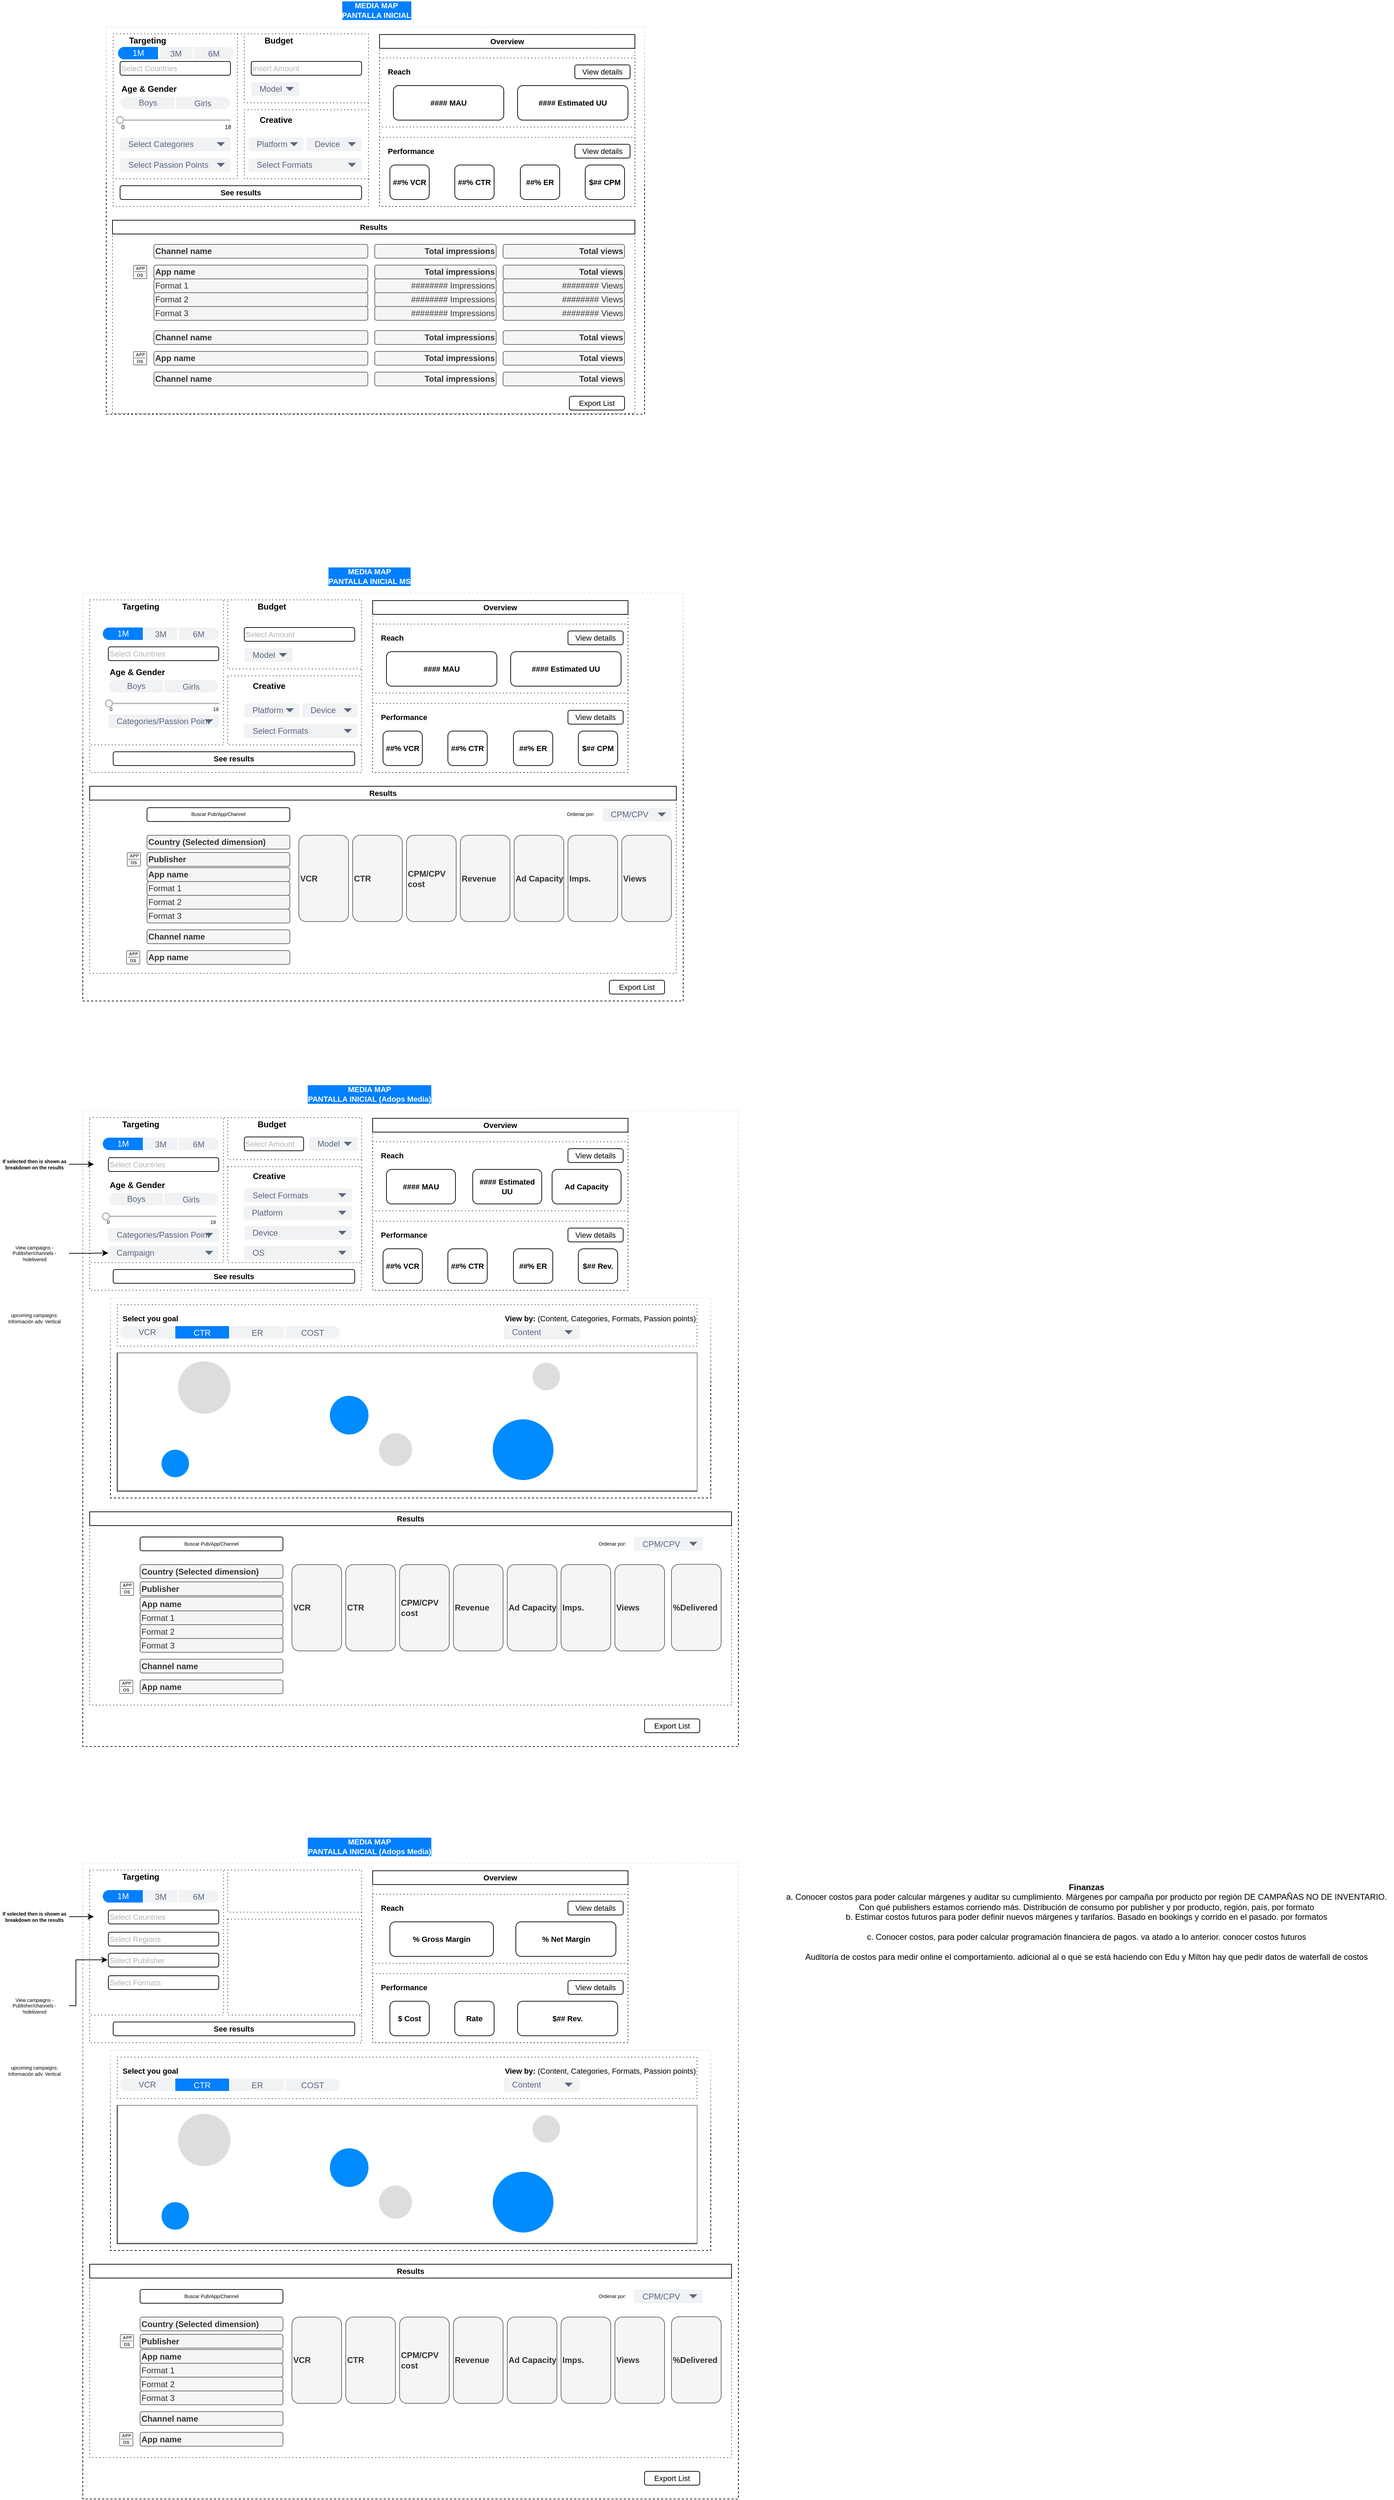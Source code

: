 <mxfile version="14.5.9" type="github">
  <diagram id="piDafpqhtRUU5qUU-vj8" name="Page-1">
    <mxGraphModel dx="2009" dy="837" grid="1" gridSize="10" guides="1" tooltips="1" connect="1" arrows="1" fold="1" page="1" pageScale="1" pageWidth="1169" pageHeight="827" math="0" shadow="0">
      <root>
        <mxCell id="0" />
        <mxCell id="1" parent="0" />
        <mxCell id="XNxFbxEp6ZjMJnEJpbLS-186" value="" style="whiteSpace=wrap;html=1;rounded=0;shadow=0;glass=1;dashed=1;sketch=0;strokeColor=#000000;fontSize=11;fontColor=#000000;align=center;" parent="1" vertex="1">
          <mxGeometry x="194" y="139" width="780" height="561" as="geometry" />
        </mxCell>
        <mxCell id="XNxFbxEp6ZjMJnEJpbLS-144" value="" style="rounded=0;whiteSpace=wrap;html=1;align=left;dashed=1;dashPattern=1 4;" parent="1" vertex="1">
          <mxGeometry x="204" y="149" width="370" height="250" as="geometry" />
        </mxCell>
        <mxCell id="XNxFbxEp6ZjMJnEJpbLS-14" value="" style="rounded=0;whiteSpace=wrap;html=1;align=left;dashed=1;dashPattern=1 4;" parent="1" vertex="1">
          <mxGeometry x="394" y="259" width="180" height="100" as="geometry" />
        </mxCell>
        <mxCell id="XNxFbxEp6ZjMJnEJpbLS-13" value="" style="rounded=0;whiteSpace=wrap;html=1;align=left;dashed=1;dashPattern=1 4;" parent="1" vertex="1">
          <mxGeometry x="204" y="149" width="180" height="210" as="geometry" />
        </mxCell>
        <mxCell id="XNxFbxEp6ZjMJnEJpbLS-12" value="" style="rounded=0;whiteSpace=wrap;html=1;align=left;dashed=1;dashPattern=1 4;" parent="1" vertex="1">
          <mxGeometry x="394" y="149" width="180" height="100" as="geometry" />
        </mxCell>
        <mxCell id="XNxFbxEp6ZjMJnEJpbLS-1" value="&lt;b&gt;Targeting&lt;/b&gt;" style="text;html=1;strokeColor=none;fillColor=none;align=center;verticalAlign=middle;whiteSpace=wrap;rounded=0;" parent="1" vertex="1">
          <mxGeometry x="214" y="149" width="80" height="20" as="geometry" />
        </mxCell>
        <mxCell id="XNxFbxEp6ZjMJnEJpbLS-2" value="Select Countries" style="text;html=1;fillColor=none;align=left;verticalAlign=middle;whiteSpace=wrap;rounded=1;strokeColor=#000000;fontColor=#B3B3B3;fontSize=11;" parent="1" vertex="1">
          <mxGeometry x="214" y="189" width="160" height="20" as="geometry" />
        </mxCell>
        <mxCell id="XNxFbxEp6ZjMJnEJpbLS-7" value="&lt;b&gt;Budget&lt;/b&gt;" style="text;html=1;strokeColor=none;fillColor=none;align=center;verticalAlign=middle;whiteSpace=wrap;rounded=0;" parent="1" vertex="1">
          <mxGeometry x="404" y="149" width="80" height="20" as="geometry" />
        </mxCell>
        <mxCell id="XNxFbxEp6ZjMJnEJpbLS-8" value="&lt;b&gt;Creative&lt;/b&gt;" style="text;html=1;strokeColor=none;fillColor=none;align=center;verticalAlign=middle;whiteSpace=wrap;rounded=0;" parent="1" vertex="1">
          <mxGeometry x="400" y="264" width="80" height="20" as="geometry" />
        </mxCell>
        <mxCell id="XNxFbxEp6ZjMJnEJpbLS-9" value="Insert Amount" style="text;html=1;fillColor=none;align=left;verticalAlign=middle;whiteSpace=wrap;rounded=1;strokeColor=#000000;fontStyle=0;fontColor=#B3B3B3;fontSize=11;glass=1;shadow=0;sketch=0;" parent="1" vertex="1">
          <mxGeometry x="404" y="189" width="160" height="20" as="geometry" />
        </mxCell>
        <mxCell id="XNxFbxEp6ZjMJnEJpbLS-24" value="Model" style="rounded=1;fillColor=#F1F2F4;strokeColor=none;html=1;fontColor=#596780;align=left;fontSize=12;spacingLeft=10" parent="1" vertex="1">
          <mxGeometry x="404" y="219" width="70" height="20" as="geometry" />
        </mxCell>
        <mxCell id="XNxFbxEp6ZjMJnEJpbLS-25" value="" style="shape=triangle;direction=south;fillColor=#596780;strokeColor=none;html=1" parent="XNxFbxEp6ZjMJnEJpbLS-24" vertex="1">
          <mxGeometry x="1" y="0.5" width="12" height="6" relative="1" as="geometry">
            <mxPoint x="-20" y="-3" as="offset" />
          </mxGeometry>
        </mxCell>
        <mxCell id="XNxFbxEp6ZjMJnEJpbLS-26" value="Select Formats" style="rounded=1;fillColor=#F1F2F4;strokeColor=none;html=1;fontColor=#596780;align=left;fontSize=12;spacingLeft=10" parent="1" vertex="1">
          <mxGeometry x="400" y="329" width="164" height="20" as="geometry" />
        </mxCell>
        <mxCell id="XNxFbxEp6ZjMJnEJpbLS-27" value="" style="shape=triangle;direction=south;fillColor=#596780;strokeColor=none;html=1" parent="XNxFbxEp6ZjMJnEJpbLS-26" vertex="1">
          <mxGeometry x="1" y="0.5" width="12" height="6" relative="1" as="geometry">
            <mxPoint x="-20" y="-3" as="offset" />
          </mxGeometry>
        </mxCell>
        <mxCell id="XNxFbxEp6ZjMJnEJpbLS-36" value="Select Categories" style="rounded=1;fillColor=#F1F2F4;strokeColor=none;html=1;fontColor=#596780;align=left;fontSize=12;spacingLeft=10" parent="1" vertex="1">
          <mxGeometry x="214" y="299" width="160" height="20" as="geometry" />
        </mxCell>
        <mxCell id="XNxFbxEp6ZjMJnEJpbLS-37" value="" style="shape=triangle;direction=south;fillColor=#596780;strokeColor=none;html=1" parent="XNxFbxEp6ZjMJnEJpbLS-36" vertex="1">
          <mxGeometry x="1" y="0.5" width="12" height="6" relative="1" as="geometry">
            <mxPoint x="-20" y="-3" as="offset" />
          </mxGeometry>
        </mxCell>
        <mxCell id="XNxFbxEp6ZjMJnEJpbLS-38" value="Select Passion Points" style="rounded=1;fillColor=#F1F2F4;strokeColor=none;html=1;fontColor=#596780;align=left;fontSize=12;spacingLeft=10" parent="1" vertex="1">
          <mxGeometry x="214" y="329" width="160" height="20" as="geometry" />
        </mxCell>
        <mxCell id="XNxFbxEp6ZjMJnEJpbLS-39" value="" style="shape=triangle;direction=south;fillColor=#596780;strokeColor=none;html=1" parent="XNxFbxEp6ZjMJnEJpbLS-38" vertex="1">
          <mxGeometry x="1" y="0.5" width="12" height="6" relative="1" as="geometry">
            <mxPoint x="-20" y="-3" as="offset" />
          </mxGeometry>
        </mxCell>
        <mxCell id="XNxFbxEp6ZjMJnEJpbLS-40" value="" style="strokeWidth=1;shadow=0;dashed=0;align=center;html=1;shape=mxgraph.mockup.rrect;rSize=10;fillColor=#F1F2F4;strokeColor=#ffffff;strokeWidth=2;rounded=1;glass=1;sketch=0;fontSize=10;fontColor=#B3B3B3;" parent="1" vertex="1">
          <mxGeometry x="214" y="239" width="160" height="20" as="geometry" />
        </mxCell>
        <mxCell id="XNxFbxEp6ZjMJnEJpbLS-41" value="Girls" style="rounded=0;fontSize=12;fontColor=#596780;fontStyle=0;fillColor=none;strokeColor=#ffffff;strokeWidth=2;resizeHeight=1;" parent="XNxFbxEp6ZjMJnEJpbLS-40" vertex="1">
          <mxGeometry width="80" height="20" relative="1" as="geometry">
            <mxPoint x="80" as="offset" />
          </mxGeometry>
        </mxCell>
        <mxCell id="XNxFbxEp6ZjMJnEJpbLS-44" value="Boys" style="strokeWidth=1;shadow=0;dashed=0;align=center;html=1;shape=mxgraph.mockup.leftButton;rSize=10;fontSize=12;fontColor=#596780;fontStyle=0;fillColor=none;strokeColor=#ffffff;strokeWidth=2;resizeHeight=1;" parent="XNxFbxEp6ZjMJnEJpbLS-40" vertex="1">
          <mxGeometry width="80" height="20" relative="1" as="geometry" />
        </mxCell>
        <mxCell id="XNxFbxEp6ZjMJnEJpbLS-46" value="" style="dashed=0;verticalLabelPosition=bottom;verticalAlign=top;align=center;shape=mxgraph.gmdl.slider2;barPos=0;strokeColor=#bbbbbb;opacity=100;strokeWidth=2;handleSize=10;shadow=0;rounded=1;glass=1;sketch=0;fontSize=10;fontColor=#B3B3B3;" parent="1" vertex="1">
          <mxGeometry x="214" y="269" width="160" height="10" as="geometry" />
        </mxCell>
        <mxCell id="XNxFbxEp6ZjMJnEJpbLS-47" value="Age &amp;amp; Gender" style="text;html=1;fillColor=none;align=left;verticalAlign=middle;whiteSpace=wrap;rounded=1;fontStyle=1" parent="1" vertex="1">
          <mxGeometry x="214" y="219" width="160" height="20" as="geometry" />
        </mxCell>
        <mxCell id="XNxFbxEp6ZjMJnEJpbLS-48" value="0" style="text;html=1;fillColor=none;align=left;verticalAlign=middle;whiteSpace=wrap;rounded=1;fontSize=8;" parent="1" vertex="1">
          <mxGeometry x="214" y="279" width="10" height="10" as="geometry" />
        </mxCell>
        <mxCell id="XNxFbxEp6ZjMJnEJpbLS-49" value="18" style="text;html=1;fillColor=none;align=left;verticalAlign=middle;whiteSpace=wrap;rounded=1;fontSize=8;" parent="1" vertex="1">
          <mxGeometry x="364" y="279" width="10" height="10" as="geometry" />
        </mxCell>
        <mxCell id="XNxFbxEp6ZjMJnEJpbLS-53" value="Platform" style="rounded=1;fillColor=#F1F2F4;strokeColor=none;html=1;fontColor=#596780;align=left;fontSize=12;spacingLeft=10" parent="1" vertex="1">
          <mxGeometry x="400" y="299" width="80" height="20" as="geometry" />
        </mxCell>
        <mxCell id="XNxFbxEp6ZjMJnEJpbLS-54" value="" style="shape=triangle;direction=south;fillColor=#596780;strokeColor=none;html=1" parent="XNxFbxEp6ZjMJnEJpbLS-53" vertex="1">
          <mxGeometry x="1" y="0.5" width="12" height="6" relative="1" as="geometry">
            <mxPoint x="-20" y="-3" as="offset" />
          </mxGeometry>
        </mxCell>
        <mxCell id="XNxFbxEp6ZjMJnEJpbLS-55" value="Device" style="rounded=1;fillColor=#F1F2F4;strokeColor=none;html=1;fontColor=#596780;align=left;fontSize=12;spacingLeft=10" parent="1" vertex="1">
          <mxGeometry x="484" y="299" width="80" height="20" as="geometry" />
        </mxCell>
        <mxCell id="XNxFbxEp6ZjMJnEJpbLS-56" value="" style="shape=triangle;direction=south;fillColor=#596780;strokeColor=none;html=1" parent="XNxFbxEp6ZjMJnEJpbLS-55" vertex="1">
          <mxGeometry x="1" y="0.5" width="12" height="6" relative="1" as="geometry">
            <mxPoint x="-20" y="-3" as="offset" />
          </mxGeometry>
        </mxCell>
        <mxCell id="XNxFbxEp6ZjMJnEJpbLS-66" value="" style="rounded=0;whiteSpace=wrap;html=1;align=left;dashed=1;dashPattern=1 4;" parent="1" vertex="1">
          <mxGeometry x="203" y="439" width="757" height="260" as="geometry" />
        </mxCell>
        <mxCell id="XNxFbxEp6ZjMJnEJpbLS-73" value="Channel name" style="text;html=1;fillColor=#f5f5f5;align=left;verticalAlign=middle;whiteSpace=wrap;rounded=1;strokeColor=#666666;fontColor=#333333;fontStyle=1" parent="1" vertex="1">
          <mxGeometry x="263" y="454" width="310" height="20" as="geometry" />
        </mxCell>
        <mxCell id="XNxFbxEp6ZjMJnEJpbLS-74" value="App name" style="text;html=1;fillColor=#f5f5f5;align=left;verticalAlign=middle;whiteSpace=wrap;rounded=1;strokeColor=#666666;fontColor=#333333;fontStyle=1" parent="1" vertex="1">
          <mxGeometry x="263" y="484" width="310" height="20" as="geometry" />
        </mxCell>
        <mxCell id="XNxFbxEp6ZjMJnEJpbLS-75" value="Channel name" style="text;html=1;fillColor=#f5f5f5;align=left;verticalAlign=middle;whiteSpace=wrap;rounded=1;strokeColor=#666666;fontColor=#333333;fontStyle=1" parent="1" vertex="1">
          <mxGeometry x="263" y="579" width="310" height="20" as="geometry" />
        </mxCell>
        <mxCell id="XNxFbxEp6ZjMJnEJpbLS-76" value="App name" style="text;html=1;fillColor=#f5f5f5;align=left;verticalAlign=middle;whiteSpace=wrap;rounded=1;strokeColor=#666666;fontColor=#333333;fontStyle=1" parent="1" vertex="1">
          <mxGeometry x="263" y="609" width="310" height="20" as="geometry" />
        </mxCell>
        <mxCell id="XNxFbxEp6ZjMJnEJpbLS-81" value="Channel name" style="text;html=1;fillColor=#f5f5f5;align=left;verticalAlign=middle;whiteSpace=wrap;rounded=1;strokeColor=#666666;fontColor=#333333;fontStyle=1" parent="1" vertex="1">
          <mxGeometry x="263" y="639" width="310" height="20" as="geometry" />
        </mxCell>
        <mxCell id="XNxFbxEp6ZjMJnEJpbLS-86" value="" style="pointerEvents=1;shadow=0;dashed=0;html=1;strokeColor=none;fillColor=#434445;aspect=fixed;labelPosition=center;verticalLabelPosition=bottom;verticalAlign=top;align=center;outlineConnect=0;shape=mxgraph.vvd.app;rounded=1;glass=1;dashPattern=1 4;sketch=0;fontSize=8;fontColor=#000000;" parent="1" vertex="1">
          <mxGeometry x="233" y="484" width="20" height="20" as="geometry" />
        </mxCell>
        <mxCell id="XNxFbxEp6ZjMJnEJpbLS-90" value="" style="shape=image;html=1;verticalAlign=top;verticalLabelPosition=bottom;labelBackgroundColor=#ffffff;imageAspect=0;aspect=fixed;image=https://cdn4.iconfinder.com/data/icons/ionicons/512/icon-social-youtube-outline-128.png;rounded=1;shadow=0;glass=1;dashed=1;dashPattern=1 4;sketch=0;strokeColor=#000000;fontSize=8;fontColor=#000000;align=left;" parent="1" vertex="1">
          <mxGeometry x="233" y="454" width="20" height="20" as="geometry" />
        </mxCell>
        <mxCell id="XNxFbxEp6ZjMJnEJpbLS-92" value="" style="pointerEvents=1;shadow=0;dashed=0;html=1;strokeColor=none;fillColor=#434445;aspect=fixed;labelPosition=center;verticalLabelPosition=bottom;verticalAlign=top;align=center;outlineConnect=0;shape=mxgraph.vvd.app;rounded=1;glass=1;dashPattern=1 4;sketch=0;fontSize=8;fontColor=#000000;" parent="1" vertex="1">
          <mxGeometry x="233" y="609" width="20" height="20" as="geometry" />
        </mxCell>
        <mxCell id="XNxFbxEp6ZjMJnEJpbLS-93" value="" style="shape=image;html=1;verticalAlign=top;verticalLabelPosition=bottom;labelBackgroundColor=#ffffff;imageAspect=0;aspect=fixed;image=https://cdn4.iconfinder.com/data/icons/ionicons/512/icon-social-youtube-outline-128.png;rounded=1;shadow=0;glass=1;dashed=1;dashPattern=1 4;sketch=0;strokeColor=#000000;fontSize=8;fontColor=#000000;align=left;" parent="1" vertex="1">
          <mxGeometry x="233" y="579" width="20" height="20" as="geometry" />
        </mxCell>
        <mxCell id="XNxFbxEp6ZjMJnEJpbLS-95" value="" style="shape=image;html=1;verticalAlign=top;verticalLabelPosition=bottom;labelBackgroundColor=#ffffff;imageAspect=0;aspect=fixed;image=https://cdn4.iconfinder.com/data/icons/ionicons/512/icon-social-youtube-outline-128.png;rounded=1;shadow=0;glass=1;dashed=1;dashPattern=1 4;sketch=0;strokeColor=#000000;fontSize=8;fontColor=#000000;align=left;" parent="1" vertex="1">
          <mxGeometry x="233" y="639" width="20" height="20" as="geometry" />
        </mxCell>
        <mxCell id="XNxFbxEp6ZjMJnEJpbLS-104" value="Format 1" style="text;html=1;fillColor=#f5f5f5;align=left;verticalAlign=middle;whiteSpace=wrap;rounded=1;strokeColor=#666666;fontColor=#333333;" parent="1" vertex="1">
          <mxGeometry x="263" y="504" width="310" height="20" as="geometry" />
        </mxCell>
        <mxCell id="XNxFbxEp6ZjMJnEJpbLS-105" value="Format 2" style="text;html=1;fillColor=#f5f5f5;align=left;verticalAlign=middle;whiteSpace=wrap;rounded=1;strokeColor=#666666;fontColor=#333333;" parent="1" vertex="1">
          <mxGeometry x="263" y="524" width="310" height="20" as="geometry" />
        </mxCell>
        <mxCell id="XNxFbxEp6ZjMJnEJpbLS-106" value="Format 3" style="text;html=1;fillColor=#f5f5f5;align=left;verticalAlign=middle;whiteSpace=wrap;rounded=1;strokeColor=#666666;fontColor=#333333;" parent="1" vertex="1">
          <mxGeometry x="263" y="544" width="310" height="20" as="geometry" />
        </mxCell>
        <mxCell id="XNxFbxEp6ZjMJnEJpbLS-107" value="" style="shape=image;html=1;verticalAlign=top;verticalLabelPosition=bottom;labelBackgroundColor=#ffffff;imageAspect=0;aspect=fixed;image=https://cdn0.iconfinder.com/data/icons/mobile-basic-vol-1/32/Circle_Plus-128.png;rounded=1;shadow=0;glass=1;dashed=1;dashPattern=1 4;sketch=0;strokeColor=#000000;fontSize=8;fontColor=#000000;align=left;" parent="1" vertex="1">
          <mxGeometry x="207" y="454" width="20" height="20" as="geometry" />
        </mxCell>
        <mxCell id="XNxFbxEp6ZjMJnEJpbLS-108" value="" style="shape=image;html=1;verticalAlign=top;verticalLabelPosition=bottom;labelBackgroundColor=#ffffff;imageAspect=0;aspect=fixed;image=https://cdn0.iconfinder.com/data/icons/mobile-basic-vol-1/32/Circle_Minus-128.png;rounded=1;shadow=0;glass=1;dashed=1;dashPattern=1 4;sketch=0;strokeColor=#000000;fontSize=8;fontColor=#000000;align=left;" parent="1" vertex="1">
          <mxGeometry x="207" y="484" width="20" height="20" as="geometry" />
        </mxCell>
        <mxCell id="XNxFbxEp6ZjMJnEJpbLS-109" value="" style="shape=image;html=1;verticalAlign=top;verticalLabelPosition=bottom;labelBackgroundColor=#ffffff;imageAspect=0;aspect=fixed;image=https://cdn0.iconfinder.com/data/icons/mobile-basic-vol-1/32/Circle_Plus-128.png;rounded=1;shadow=0;glass=1;dashed=1;dashPattern=1 4;sketch=0;strokeColor=#000000;fontSize=8;fontColor=#000000;align=left;" parent="1" vertex="1">
          <mxGeometry x="207" y="579" width="20" height="20" as="geometry" />
        </mxCell>
        <mxCell id="XNxFbxEp6ZjMJnEJpbLS-110" value="" style="shape=image;html=1;verticalAlign=top;verticalLabelPosition=bottom;labelBackgroundColor=#ffffff;imageAspect=0;aspect=fixed;image=https://cdn0.iconfinder.com/data/icons/mobile-basic-vol-1/32/Circle_Plus-128.png;rounded=1;shadow=0;glass=1;dashed=1;dashPattern=1 4;sketch=0;strokeColor=#000000;fontSize=8;fontColor=#000000;align=left;" parent="1" vertex="1">
          <mxGeometry x="207" y="609" width="20" height="20" as="geometry" />
        </mxCell>
        <mxCell id="XNxFbxEp6ZjMJnEJpbLS-111" value="" style="shape=image;html=1;verticalAlign=top;verticalLabelPosition=bottom;labelBackgroundColor=#ffffff;imageAspect=0;aspect=fixed;image=https://cdn0.iconfinder.com/data/icons/mobile-basic-vol-1/32/Circle_Plus-128.png;rounded=1;shadow=0;glass=1;dashed=1;dashPattern=1 4;sketch=0;strokeColor=#000000;fontSize=8;fontColor=#000000;align=left;" parent="1" vertex="1">
          <mxGeometry x="207" y="639" width="20" height="20" as="geometry" />
        </mxCell>
        <mxCell id="XNxFbxEp6ZjMJnEJpbLS-112" value="######## Impressions" style="text;html=1;fillColor=#f5f5f5;align=right;verticalAlign=middle;whiteSpace=wrap;rounded=1;strokeColor=#666666;fontColor=#333333;" parent="1" vertex="1">
          <mxGeometry x="583" y="504" width="176" height="20" as="geometry" />
        </mxCell>
        <mxCell id="XNxFbxEp6ZjMJnEJpbLS-113" value="######## Views" style="text;html=1;fillColor=#f5f5f5;align=right;verticalAlign=middle;whiteSpace=wrap;rounded=1;strokeColor=#666666;fontColor=#333333;" parent="1" vertex="1">
          <mxGeometry x="769" y="504" width="176" height="20" as="geometry" />
        </mxCell>
        <mxCell id="XNxFbxEp6ZjMJnEJpbLS-114" value="######## Impressions" style="text;html=1;fillColor=#f5f5f5;align=right;verticalAlign=middle;whiteSpace=wrap;rounded=1;strokeColor=#666666;fontColor=#333333;" parent="1" vertex="1">
          <mxGeometry x="583" y="524" width="176" height="20" as="geometry" />
        </mxCell>
        <mxCell id="XNxFbxEp6ZjMJnEJpbLS-115" value="######## Views" style="text;html=1;fillColor=#f5f5f5;align=right;verticalAlign=middle;whiteSpace=wrap;rounded=1;strokeColor=#666666;fontColor=#333333;" parent="1" vertex="1">
          <mxGeometry x="769" y="524" width="176" height="20" as="geometry" />
        </mxCell>
        <mxCell id="XNxFbxEp6ZjMJnEJpbLS-116" value="######## Impressions" style="text;html=1;fillColor=#f5f5f5;align=right;verticalAlign=middle;whiteSpace=wrap;rounded=1;strokeColor=#666666;fontColor=#333333;" parent="1" vertex="1">
          <mxGeometry x="583" y="544" width="176" height="20" as="geometry" />
        </mxCell>
        <mxCell id="XNxFbxEp6ZjMJnEJpbLS-117" value="######## Views" style="text;html=1;fillColor=#f5f5f5;align=right;verticalAlign=middle;whiteSpace=wrap;rounded=1;strokeColor=#666666;fontColor=#333333;" parent="1" vertex="1">
          <mxGeometry x="769" y="544" width="176" height="20" as="geometry" />
        </mxCell>
        <mxCell id="XNxFbxEp6ZjMJnEJpbLS-118" value="Total impressions" style="text;html=1;fillColor=#f5f5f5;align=right;verticalAlign=middle;whiteSpace=wrap;rounded=1;strokeColor=#666666;fontColor=#333333;fontStyle=1" parent="1" vertex="1">
          <mxGeometry x="583" y="484" width="176" height="20" as="geometry" />
        </mxCell>
        <mxCell id="XNxFbxEp6ZjMJnEJpbLS-119" value="Total views" style="text;html=1;fillColor=#f5f5f5;align=right;verticalAlign=middle;whiteSpace=wrap;rounded=1;strokeColor=#666666;fontColor=#333333;fontStyle=1" parent="1" vertex="1">
          <mxGeometry x="769" y="484" width="176" height="20" as="geometry" />
        </mxCell>
        <mxCell id="XNxFbxEp6ZjMJnEJpbLS-120" value="Total impressions" style="text;html=1;fillColor=#f5f5f5;align=right;verticalAlign=middle;whiteSpace=wrap;rounded=1;strokeColor=#666666;fontColor=#333333;fontStyle=1" parent="1" vertex="1">
          <mxGeometry x="583" y="454" width="176" height="20" as="geometry" />
        </mxCell>
        <mxCell id="XNxFbxEp6ZjMJnEJpbLS-121" value="Total views" style="text;html=1;fillColor=#f5f5f5;align=right;verticalAlign=middle;whiteSpace=wrap;rounded=1;strokeColor=#666666;fontColor=#333333;fontStyle=1" parent="1" vertex="1">
          <mxGeometry x="769" y="454" width="176" height="20" as="geometry" />
        </mxCell>
        <mxCell id="XNxFbxEp6ZjMJnEJpbLS-122" value="Total impressions" style="text;html=1;fillColor=#f5f5f5;align=right;verticalAlign=middle;whiteSpace=wrap;rounded=1;strokeColor=#666666;fontColor=#333333;fontStyle=1" parent="1" vertex="1">
          <mxGeometry x="583" y="579" width="176" height="20" as="geometry" />
        </mxCell>
        <mxCell id="XNxFbxEp6ZjMJnEJpbLS-123" value="Total views" style="text;html=1;fillColor=#f5f5f5;align=right;verticalAlign=middle;whiteSpace=wrap;rounded=1;strokeColor=#666666;fontColor=#333333;fontStyle=1" parent="1" vertex="1">
          <mxGeometry x="769" y="579" width="176" height="20" as="geometry" />
        </mxCell>
        <mxCell id="XNxFbxEp6ZjMJnEJpbLS-124" value="Total impressions" style="text;html=1;fillColor=#f5f5f5;align=right;verticalAlign=middle;whiteSpace=wrap;rounded=1;strokeColor=#666666;fontColor=#333333;fontStyle=1" parent="1" vertex="1">
          <mxGeometry x="583" y="609" width="176" height="20" as="geometry" />
        </mxCell>
        <mxCell id="XNxFbxEp6ZjMJnEJpbLS-125" value="Total views" style="text;html=1;fillColor=#f5f5f5;align=right;verticalAlign=middle;whiteSpace=wrap;rounded=1;strokeColor=#666666;fontColor=#333333;fontStyle=1" parent="1" vertex="1">
          <mxGeometry x="769" y="609" width="176" height="20" as="geometry" />
        </mxCell>
        <mxCell id="XNxFbxEp6ZjMJnEJpbLS-126" value="Total impressions" style="text;html=1;fillColor=#f5f5f5;align=right;verticalAlign=middle;whiteSpace=wrap;rounded=1;strokeColor=#666666;fontColor=#333333;fontStyle=1" parent="1" vertex="1">
          <mxGeometry x="583" y="639" width="176" height="20" as="geometry" />
        </mxCell>
        <mxCell id="XNxFbxEp6ZjMJnEJpbLS-127" value="Total views" style="text;html=1;fillColor=#f5f5f5;align=right;verticalAlign=middle;whiteSpace=wrap;rounded=1;strokeColor=#666666;fontColor=#333333;fontStyle=1" parent="1" vertex="1">
          <mxGeometry x="769" y="639" width="176" height="20" as="geometry" />
        </mxCell>
        <mxCell id="XNxFbxEp6ZjMJnEJpbLS-142" value="&lt;span&gt;Export List&lt;/span&gt;" style="text;html=1;fillColor=none;align=center;verticalAlign=middle;whiteSpace=wrap;rounded=1;fontStyle=0;fontSize=11;glass=1;shadow=0;sketch=0;strokeColor=#000000;" parent="1" vertex="1">
          <mxGeometry x="865" y="674" width="80" height="20" as="geometry" />
        </mxCell>
        <mxCell id="XNxFbxEp6ZjMJnEJpbLS-143" value="&lt;b&gt;&lt;font color=&quot;#000000&quot;&gt;See results&lt;/font&gt;&lt;/b&gt;" style="text;html=1;fillColor=none;align=center;verticalAlign=middle;whiteSpace=wrap;rounded=1;strokeColor=#000000;fontColor=#B3B3B3;fontSize=11;" parent="1" vertex="1">
          <mxGeometry x="214" y="369" width="350" height="20" as="geometry" />
        </mxCell>
        <mxCell id="XNxFbxEp6ZjMJnEJpbLS-182" value="" style="shape=image;html=1;verticalAlign=top;verticalLabelPosition=bottom;labelBackgroundColor=#ffffff;imageAspect=0;aspect=fixed;image=https://cdn1.iconfinder.com/data/icons/freeline/32/eye_preview_see_seen_view-128.png;rounded=0;shadow=0;glass=1;dashed=1;sketch=0;strokeColor=#000000;fontSize=11;fontColor=#000000;align=center;" parent="1" vertex="1">
          <mxGeometry x="553" y="506.5" width="15" height="15" as="geometry" />
        </mxCell>
        <mxCell id="XNxFbxEp6ZjMJnEJpbLS-184" value="" style="shape=image;html=1;verticalAlign=top;verticalLabelPosition=bottom;labelBackgroundColor=#ffffff;imageAspect=0;aspect=fixed;image=https://cdn1.iconfinder.com/data/icons/freeline/32/eye_preview_see_seen_view-128.png;rounded=0;shadow=0;glass=1;dashed=1;sketch=0;strokeColor=#000000;fontSize=11;fontColor=#000000;align=center;" parent="1" vertex="1">
          <mxGeometry x="553" y="526.5" width="15" height="15" as="geometry" />
        </mxCell>
        <mxCell id="XNxFbxEp6ZjMJnEJpbLS-185" value="" style="shape=image;html=1;verticalAlign=top;verticalLabelPosition=bottom;labelBackgroundColor=#ffffff;imageAspect=0;aspect=fixed;image=https://cdn1.iconfinder.com/data/icons/freeline/32/eye_preview_see_seen_view-128.png;rounded=0;shadow=0;glass=1;dashed=1;sketch=0;strokeColor=#000000;fontSize=11;fontColor=#000000;align=center;" parent="1" vertex="1">
          <mxGeometry x="553" y="546.5" width="15" height="15" as="geometry" />
        </mxCell>
        <mxCell id="XNxFbxEp6ZjMJnEJpbLS-206" value="&lt;b&gt;&lt;font color=&quot;#000000&quot;&gt;Results&lt;/font&gt;&lt;/b&gt;" style="text;html=1;fillColor=none;align=center;verticalAlign=middle;whiteSpace=wrap;rounded=0;strokeColor=#000000;fontColor=#B3B3B3;fontSize=11;" parent="1" vertex="1">
          <mxGeometry x="203" y="419" width="757" height="20" as="geometry" />
        </mxCell>
        <mxCell id="XNxFbxEp6ZjMJnEJpbLS-221" value="" style="rounded=0;whiteSpace=wrap;html=1;align=left;dashed=1;dashPattern=1 4;" parent="1" vertex="1">
          <mxGeometry x="590" y="150" width="370" height="249" as="geometry" />
        </mxCell>
        <mxCell id="XNxFbxEp6ZjMJnEJpbLS-222" value="" style="rounded=0;whiteSpace=wrap;html=1;align=left;dashed=1;dashPattern=1 4;" parent="1" vertex="1">
          <mxGeometry x="590" y="184" width="370" height="100" as="geometry" />
        </mxCell>
        <mxCell id="XNxFbxEp6ZjMJnEJpbLS-223" value="&lt;b&gt;Reach&lt;/b&gt;" style="text;html=1;fillColor=none;align=left;verticalAlign=middle;whiteSpace=wrap;rounded=1;fontStyle=0;fontSize=11;glass=1;shadow=0;sketch=0;" parent="1" vertex="1">
          <mxGeometry x="600" y="194" width="80" height="20" as="geometry" />
        </mxCell>
        <mxCell id="XNxFbxEp6ZjMJnEJpbLS-224" value="" style="rounded=0;whiteSpace=wrap;html=1;align=left;dashed=1;dashPattern=1 4;" parent="1" vertex="1">
          <mxGeometry x="590" y="299" width="370" height="100" as="geometry" />
        </mxCell>
        <mxCell id="XNxFbxEp6ZjMJnEJpbLS-225" value="&lt;b&gt;Performance&lt;/b&gt;" style="text;html=1;fillColor=none;align=left;verticalAlign=middle;whiteSpace=wrap;rounded=1;fontStyle=0;fontSize=11;glass=1;shadow=0;sketch=0;" parent="1" vertex="1">
          <mxGeometry x="600" y="309" width="80" height="20" as="geometry" />
        </mxCell>
        <mxCell id="XNxFbxEp6ZjMJnEJpbLS-226" value="&lt;b&gt;#### MAU&lt;/b&gt;" style="text;html=1;fillColor=none;align=center;verticalAlign=middle;whiteSpace=wrap;rounded=1;fontStyle=0;fontSize=11;glass=1;shadow=0;sketch=0;strokeColor=#000000;" parent="1" vertex="1">
          <mxGeometry x="610" y="224" width="160" height="50" as="geometry" />
        </mxCell>
        <mxCell id="XNxFbxEp6ZjMJnEJpbLS-227" value="&lt;b&gt;#### Estimated UU&lt;/b&gt;" style="text;html=1;fillColor=none;align=center;verticalAlign=middle;whiteSpace=wrap;rounded=1;fontStyle=0;fontSize=11;glass=1;shadow=0;sketch=0;strokeColor=#000000;" parent="1" vertex="1">
          <mxGeometry x="790" y="224" width="160" height="50" as="geometry" />
        </mxCell>
        <mxCell id="XNxFbxEp6ZjMJnEJpbLS-228" value="&lt;b&gt;##% VCR&lt;/b&gt;" style="text;html=1;fillColor=none;align=center;verticalAlign=middle;whiteSpace=wrap;rounded=1;fontStyle=0;fontSize=11;glass=1;shadow=0;sketch=0;strokeColor=#000000;" parent="1" vertex="1">
          <mxGeometry x="605" y="339" width="57" height="50" as="geometry" />
        </mxCell>
        <mxCell id="XNxFbxEp6ZjMJnEJpbLS-229" value="&lt;b&gt;##% CTR&lt;/b&gt;" style="text;html=1;fillColor=none;align=center;verticalAlign=middle;whiteSpace=wrap;rounded=1;fontStyle=0;fontSize=11;glass=1;shadow=0;sketch=0;strokeColor=#000000;" parent="1" vertex="1">
          <mxGeometry x="699" y="339" width="57" height="50" as="geometry" />
        </mxCell>
        <mxCell id="XNxFbxEp6ZjMJnEJpbLS-230" value="&lt;b&gt;##% ER&lt;/b&gt;" style="text;html=1;fillColor=none;align=center;verticalAlign=middle;whiteSpace=wrap;rounded=1;fontStyle=0;fontSize=11;glass=1;shadow=0;sketch=0;strokeColor=#000000;" parent="1" vertex="1">
          <mxGeometry x="794" y="339" width="57" height="50" as="geometry" />
        </mxCell>
        <mxCell id="XNxFbxEp6ZjMJnEJpbLS-231" value="&lt;span&gt;View details&lt;/span&gt;" style="text;html=1;fillColor=none;align=center;verticalAlign=middle;whiteSpace=wrap;rounded=1;fontStyle=0;fontSize=11;glass=1;shadow=0;sketch=0;strokeColor=#000000;" parent="1" vertex="1">
          <mxGeometry x="873" y="194" width="80" height="20" as="geometry" />
        </mxCell>
        <mxCell id="XNxFbxEp6ZjMJnEJpbLS-232" value="&lt;span&gt;View details&lt;/span&gt;" style="text;html=1;fillColor=none;align=center;verticalAlign=middle;whiteSpace=wrap;rounded=1;fontStyle=0;fontSize=11;glass=1;shadow=0;sketch=0;strokeColor=#000000;" parent="1" vertex="1">
          <mxGeometry x="873" y="309" width="80" height="20" as="geometry" />
        </mxCell>
        <mxCell id="XNxFbxEp6ZjMJnEJpbLS-233" value="&lt;b&gt;$## CPM&lt;/b&gt;" style="text;html=1;fillColor=none;align=center;verticalAlign=middle;whiteSpace=wrap;rounded=1;fontStyle=0;fontSize=11;glass=1;shadow=0;sketch=0;strokeColor=#000000;" parent="1" vertex="1">
          <mxGeometry x="888" y="339" width="57" height="50" as="geometry" />
        </mxCell>
        <mxCell id="XNxFbxEp6ZjMJnEJpbLS-234" value="&lt;b&gt;&lt;font color=&quot;#000000&quot;&gt;Overview&lt;/font&gt;&lt;/b&gt;" style="text;html=1;fillColor=none;align=center;verticalAlign=middle;whiteSpace=wrap;rounded=0;strokeColor=#000000;fontColor=#B3B3B3;fontSize=11;" parent="1" vertex="1">
          <mxGeometry x="590" y="150" width="370" height="20" as="geometry" />
        </mxCell>
        <mxCell id="XNxFbxEp6ZjMJnEJpbLS-236" value="&lt;b&gt;MEDIA MAP &lt;br&gt;PANTALLA INICIAL&lt;/b&gt;" style="text;html=1;resizable=0;autosize=1;align=center;verticalAlign=middle;points=[];fillColor=none;strokeColor=none;rounded=0;shadow=0;glass=1;dashed=1;labelBackgroundColor=#007FFF;sketch=0;fontSize=11;fontColor=#FFFFFF;" parent="1" vertex="1">
          <mxGeometry x="525" y="100" width="120" height="30" as="geometry" />
        </mxCell>
        <mxCell id="9ufrNK61Gl7OOQVu5kzm-3" value="" style="whiteSpace=wrap;html=1;rounded=0;shadow=0;glass=1;dashed=1;sketch=0;strokeColor=#000000;fontSize=11;fontColor=#000000;align=center;" parent="1" vertex="1">
          <mxGeometry x="160" y="959" width="870" height="591" as="geometry" />
        </mxCell>
        <mxCell id="9ufrNK61Gl7OOQVu5kzm-6" value="" style="rounded=0;whiteSpace=wrap;html=1;align=left;dashed=1;dashPattern=1 4;" parent="1" vertex="1">
          <mxGeometry x="170" y="969" width="394" height="250" as="geometry" />
        </mxCell>
        <mxCell id="9ufrNK61Gl7OOQVu5kzm-7" value="" style="rounded=0;whiteSpace=wrap;html=1;align=left;dashed=1;dashPattern=1 4;" parent="1" vertex="1">
          <mxGeometry x="370" y="1079" width="194" height="100" as="geometry" />
        </mxCell>
        <mxCell id="9ufrNK61Gl7OOQVu5kzm-8" value="" style="rounded=0;whiteSpace=wrap;html=1;align=left;dashed=1;dashPattern=1 4;" parent="1" vertex="1">
          <mxGeometry x="170" y="969" width="194" height="210" as="geometry" />
        </mxCell>
        <mxCell id="9ufrNK61Gl7OOQVu5kzm-9" value="" style="rounded=0;whiteSpace=wrap;html=1;align=left;dashed=1;dashPattern=1 4;" parent="1" vertex="1">
          <mxGeometry x="370" y="969" width="194" height="100" as="geometry" />
        </mxCell>
        <mxCell id="9ufrNK61Gl7OOQVu5kzm-10" value="&lt;b&gt;Targeting&lt;/b&gt;" style="text;html=1;strokeColor=none;fillColor=none;align=center;verticalAlign=middle;whiteSpace=wrap;rounded=0;" parent="1" vertex="1">
          <mxGeometry x="204" y="969" width="80" height="20" as="geometry" />
        </mxCell>
        <mxCell id="9ufrNK61Gl7OOQVu5kzm-11" value="Select Countries" style="text;html=1;fillColor=none;align=left;verticalAlign=middle;whiteSpace=wrap;rounded=1;strokeColor=#000000;fontColor=#B3B3B3;fontSize=11;" parent="1" vertex="1">
          <mxGeometry x="197" y="1037" width="160" height="20" as="geometry" />
        </mxCell>
        <mxCell id="9ufrNK61Gl7OOQVu5kzm-12" value="&lt;b&gt;Budget&lt;/b&gt;" style="text;html=1;strokeColor=none;fillColor=none;align=center;verticalAlign=middle;whiteSpace=wrap;rounded=0;" parent="1" vertex="1">
          <mxGeometry x="394" y="969" width="80" height="20" as="geometry" />
        </mxCell>
        <mxCell id="9ufrNK61Gl7OOQVu5kzm-13" value="&lt;b&gt;Creative&lt;/b&gt;" style="text;html=1;strokeColor=none;fillColor=none;align=center;verticalAlign=middle;whiteSpace=wrap;rounded=0;" parent="1" vertex="1">
          <mxGeometry x="390" y="1084" width="80" height="20" as="geometry" />
        </mxCell>
        <mxCell id="9ufrNK61Gl7OOQVu5kzm-14" value="Select Amount" style="text;html=1;fillColor=none;align=left;verticalAlign=middle;whiteSpace=wrap;rounded=1;strokeColor=#000000;fontStyle=0;fontColor=#B3B3B3;fontSize=11;glass=1;shadow=0;sketch=0;" parent="1" vertex="1">
          <mxGeometry x="394" y="1009" width="160" height="20" as="geometry" />
        </mxCell>
        <mxCell id="9ufrNK61Gl7OOQVu5kzm-15" value="Model" style="rounded=1;fillColor=#F1F2F4;strokeColor=none;html=1;fontColor=#596780;align=left;fontSize=12;spacingLeft=10" parent="1" vertex="1">
          <mxGeometry x="394" y="1039" width="70" height="20" as="geometry" />
        </mxCell>
        <mxCell id="9ufrNK61Gl7OOQVu5kzm-16" value="" style="shape=triangle;direction=south;fillColor=#596780;strokeColor=none;html=1" parent="9ufrNK61Gl7OOQVu5kzm-15" vertex="1">
          <mxGeometry x="1" y="0.5" width="12" height="6" relative="1" as="geometry">
            <mxPoint x="-20" y="-3" as="offset" />
          </mxGeometry>
        </mxCell>
        <mxCell id="9ufrNK61Gl7OOQVu5kzm-17" value="Select Formats" style="rounded=1;fillColor=#F1F2F4;strokeColor=none;html=1;fontColor=#596780;align=left;fontSize=12;spacingLeft=10" parent="1" vertex="1">
          <mxGeometry x="394" y="1149" width="164" height="20" as="geometry" />
        </mxCell>
        <mxCell id="9ufrNK61Gl7OOQVu5kzm-18" value="" style="shape=triangle;direction=south;fillColor=#596780;strokeColor=none;html=1" parent="9ufrNK61Gl7OOQVu5kzm-17" vertex="1">
          <mxGeometry x="1" y="0.5" width="12" height="6" relative="1" as="geometry">
            <mxPoint x="-20" y="-3" as="offset" />
          </mxGeometry>
        </mxCell>
        <mxCell id="9ufrNK61Gl7OOQVu5kzm-19" value="Categories/Passion Point" style="rounded=1;fillColor=#F1F2F4;strokeColor=none;html=1;fontColor=#596780;align=left;fontSize=12;spacingLeft=10" parent="1" vertex="1">
          <mxGeometry x="197" y="1135" width="160" height="20" as="geometry" />
        </mxCell>
        <mxCell id="9ufrNK61Gl7OOQVu5kzm-20" value="" style="shape=triangle;direction=south;fillColor=#596780;strokeColor=none;html=1" parent="9ufrNK61Gl7OOQVu5kzm-19" vertex="1">
          <mxGeometry x="1" y="0.5" width="12" height="6" relative="1" as="geometry">
            <mxPoint x="-20" y="-3" as="offset" />
          </mxGeometry>
        </mxCell>
        <mxCell id="9ufrNK61Gl7OOQVu5kzm-23" value="" style="strokeWidth=1;shadow=0;dashed=0;align=center;html=1;shape=mxgraph.mockup.rrect;rSize=10;fillColor=#F1F2F4;strokeColor=#ffffff;strokeWidth=2;rounded=1;glass=1;sketch=0;fontSize=10;fontColor=#B3B3B3;" parent="1" vertex="1">
          <mxGeometry x="197" y="1084" width="160" height="20" as="geometry" />
        </mxCell>
        <mxCell id="9ufrNK61Gl7OOQVu5kzm-24" value="Girls" style="rounded=0;fontSize=12;fontColor=#596780;fontStyle=0;fillColor=none;strokeColor=#ffffff;strokeWidth=2;resizeHeight=1;" parent="9ufrNK61Gl7OOQVu5kzm-23" vertex="1">
          <mxGeometry width="80" height="20" relative="1" as="geometry">
            <mxPoint x="80" as="offset" />
          </mxGeometry>
        </mxCell>
        <mxCell id="9ufrNK61Gl7OOQVu5kzm-25" value="Boys" style="strokeWidth=1;shadow=0;dashed=0;align=center;html=1;shape=mxgraph.mockup.leftButton;rSize=10;fontSize=12;fontColor=#596780;fontStyle=0;fillColor=none;strokeColor=#ffffff;strokeWidth=2;resizeHeight=1;" parent="9ufrNK61Gl7OOQVu5kzm-23" vertex="1">
          <mxGeometry width="80" height="20" relative="1" as="geometry" />
        </mxCell>
        <mxCell id="9ufrNK61Gl7OOQVu5kzm-26" value="" style="dashed=0;verticalLabelPosition=bottom;verticalAlign=top;align=center;shape=mxgraph.gmdl.slider2;barPos=0;strokeColor=#bbbbbb;opacity=100;strokeWidth=2;handleSize=10;shadow=0;rounded=1;glass=1;sketch=0;fontSize=10;fontColor=#B3B3B3;" parent="1" vertex="1">
          <mxGeometry x="198" y="1114" width="160" height="10" as="geometry" />
        </mxCell>
        <mxCell id="9ufrNK61Gl7OOQVu5kzm-27" value="Age &amp;amp; Gender" style="text;html=1;fillColor=none;align=left;verticalAlign=middle;whiteSpace=wrap;rounded=1;fontStyle=1" parent="1" vertex="1">
          <mxGeometry x="197" y="1064" width="160" height="20" as="geometry" />
        </mxCell>
        <mxCell id="9ufrNK61Gl7OOQVu5kzm-28" value="0" style="text;html=1;fillColor=none;align=left;verticalAlign=middle;whiteSpace=wrap;rounded=1;fontSize=7;" parent="1" vertex="1">
          <mxGeometry x="197" y="1123" width="10" height="10" as="geometry" />
        </mxCell>
        <mxCell id="9ufrNK61Gl7OOQVu5kzm-29" value="18" style="text;html=1;fillColor=none;align=left;verticalAlign=middle;whiteSpace=wrap;rounded=1;fontSize=7;" parent="1" vertex="1">
          <mxGeometry x="347" y="1123" width="10" height="10" as="geometry" />
        </mxCell>
        <mxCell id="9ufrNK61Gl7OOQVu5kzm-30" value="Platform" style="rounded=1;fillColor=#F1F2F4;strokeColor=none;html=1;fontColor=#596780;align=left;fontSize=12;spacingLeft=10" parent="1" vertex="1">
          <mxGeometry x="394" y="1119" width="80" height="20" as="geometry" />
        </mxCell>
        <mxCell id="9ufrNK61Gl7OOQVu5kzm-31" value="" style="shape=triangle;direction=south;fillColor=#596780;strokeColor=none;html=1" parent="9ufrNK61Gl7OOQVu5kzm-30" vertex="1">
          <mxGeometry x="1" y="0.5" width="12" height="6" relative="1" as="geometry">
            <mxPoint x="-20" y="-3" as="offset" />
          </mxGeometry>
        </mxCell>
        <mxCell id="9ufrNK61Gl7OOQVu5kzm-32" value="Device" style="rounded=1;fillColor=#F1F2F4;strokeColor=none;html=1;fontColor=#596780;align=left;fontSize=12;spacingLeft=10" parent="1" vertex="1">
          <mxGeometry x="478" y="1119" width="80" height="20" as="geometry" />
        </mxCell>
        <mxCell id="9ufrNK61Gl7OOQVu5kzm-33" value="" style="shape=triangle;direction=south;fillColor=#596780;strokeColor=none;html=1" parent="9ufrNK61Gl7OOQVu5kzm-32" vertex="1">
          <mxGeometry x="1" y="0.5" width="12" height="6" relative="1" as="geometry">
            <mxPoint x="-20" y="-3" as="offset" />
          </mxGeometry>
        </mxCell>
        <mxCell id="9ufrNK61Gl7OOQVu5kzm-34" value="" style="rounded=0;whiteSpace=wrap;html=1;align=left;dashed=1;dashPattern=1 4;" parent="1" vertex="1">
          <mxGeometry x="170" y="1259" width="850" height="251" as="geometry" />
        </mxCell>
        <mxCell id="9ufrNK61Gl7OOQVu5kzm-36" value="App name" style="text;html=1;fillColor=#f5f5f5;align=left;verticalAlign=middle;whiteSpace=wrap;rounded=1;strokeColor=#666666;fontColor=#333333;fontStyle=1" parent="1" vertex="1">
          <mxGeometry x="253" y="1357" width="207" height="20" as="geometry" />
        </mxCell>
        <mxCell id="9ufrNK61Gl7OOQVu5kzm-37" value="Channel name" style="text;html=1;fillColor=#f5f5f5;align=left;verticalAlign=middle;whiteSpace=wrap;rounded=1;strokeColor=#666666;fontColor=#333333;fontStyle=1" parent="1" vertex="1">
          <mxGeometry x="253" y="1447" width="207" height="20" as="geometry" />
        </mxCell>
        <mxCell id="9ufrNK61Gl7OOQVu5kzm-38" value="App name" style="text;html=1;fillColor=#f5f5f5;align=left;verticalAlign=middle;whiteSpace=wrap;rounded=1;strokeColor=#666666;fontColor=#333333;fontStyle=1" parent="1" vertex="1">
          <mxGeometry x="253" y="1477" width="207" height="20" as="geometry" />
        </mxCell>
        <mxCell id="9ufrNK61Gl7OOQVu5kzm-40" value="" style="pointerEvents=1;shadow=0;dashed=0;html=1;strokeColor=none;fillColor=#434445;aspect=fixed;labelPosition=center;verticalLabelPosition=bottom;verticalAlign=top;align=center;outlineConnect=0;shape=mxgraph.vvd.app;rounded=1;glass=1;dashPattern=1 4;sketch=0;fontSize=8;fontColor=#000000;" parent="1" vertex="1">
          <mxGeometry x="224" y="1335" width="20" height="20" as="geometry" />
        </mxCell>
        <mxCell id="9ufrNK61Gl7OOQVu5kzm-42" value="" style="pointerEvents=1;shadow=0;dashed=0;html=1;strokeColor=none;fillColor=#434445;aspect=fixed;labelPosition=center;verticalLabelPosition=bottom;verticalAlign=top;align=center;outlineConnect=0;shape=mxgraph.vvd.app;rounded=1;glass=1;dashPattern=1 4;sketch=0;fontSize=8;fontColor=#000000;" parent="1" vertex="1">
          <mxGeometry x="223" y="1477" width="20" height="20" as="geometry" />
        </mxCell>
        <mxCell id="9ufrNK61Gl7OOQVu5kzm-43" value="" style="shape=image;html=1;verticalAlign=top;verticalLabelPosition=bottom;labelBackgroundColor=#ffffff;imageAspect=0;aspect=fixed;image=https://cdn4.iconfinder.com/data/icons/ionicons/512/icon-social-youtube-outline-128.png;rounded=1;shadow=0;glass=1;dashed=1;dashPattern=1 4;sketch=0;strokeColor=#000000;fontSize=8;fontColor=#000000;align=left;" parent="1" vertex="1">
          <mxGeometry x="223" y="1447" width="20" height="20" as="geometry" />
        </mxCell>
        <mxCell id="9ufrNK61Gl7OOQVu5kzm-45" value="Format 1" style="text;html=1;fillColor=#f5f5f5;align=left;verticalAlign=middle;whiteSpace=wrap;rounded=1;strokeColor=#666666;fontColor=#333333;" parent="1" vertex="1">
          <mxGeometry x="253" y="1377" width="207" height="20" as="geometry" />
        </mxCell>
        <mxCell id="9ufrNK61Gl7OOQVu5kzm-46" value="Format 2" style="text;html=1;fillColor=#f5f5f5;align=left;verticalAlign=middle;whiteSpace=wrap;rounded=1;strokeColor=#666666;fontColor=#333333;" parent="1" vertex="1">
          <mxGeometry x="253" y="1397" width="207" height="20" as="geometry" />
        </mxCell>
        <mxCell id="9ufrNK61Gl7OOQVu5kzm-47" value="Format 3" style="text;html=1;fillColor=#f5f5f5;align=left;verticalAlign=middle;whiteSpace=wrap;rounded=1;strokeColor=#666666;fontColor=#333333;" parent="1" vertex="1">
          <mxGeometry x="253" y="1417" width="207" height="20" as="geometry" />
        </mxCell>
        <mxCell id="9ufrNK61Gl7OOQVu5kzm-49" value="" style="shape=image;html=1;verticalAlign=top;verticalLabelPosition=bottom;labelBackgroundColor=#ffffff;imageAspect=0;aspect=fixed;image=https://cdn0.iconfinder.com/data/icons/mobile-basic-vol-1/32/Circle_Minus-128.png;rounded=1;shadow=0;glass=1;dashed=1;dashPattern=1 4;sketch=0;strokeColor=#000000;fontSize=8;fontColor=#000000;align=left;" parent="1" vertex="1">
          <mxGeometry x="197" y="1310" width="20" height="20" as="geometry" />
        </mxCell>
        <mxCell id="9ufrNK61Gl7OOQVu5kzm-50" value="" style="shape=image;html=1;verticalAlign=top;verticalLabelPosition=bottom;labelBackgroundColor=#ffffff;imageAspect=0;aspect=fixed;image=https://cdn0.iconfinder.com/data/icons/mobile-basic-vol-1/32/Circle_Plus-128.png;rounded=1;shadow=0;glass=1;dashed=1;dashPattern=1 4;sketch=0;strokeColor=#000000;fontSize=8;fontColor=#000000;align=left;" parent="1" vertex="1">
          <mxGeometry x="197" y="1447" width="20" height="20" as="geometry" />
        </mxCell>
        <mxCell id="9ufrNK61Gl7OOQVu5kzm-51" value="" style="shape=image;html=1;verticalAlign=top;verticalLabelPosition=bottom;labelBackgroundColor=#ffffff;imageAspect=0;aspect=fixed;image=https://cdn0.iconfinder.com/data/icons/mobile-basic-vol-1/32/Circle_Plus-128.png;rounded=1;shadow=0;glass=1;dashed=1;dashPattern=1 4;sketch=0;strokeColor=#000000;fontSize=8;fontColor=#000000;align=left;" parent="1" vertex="1">
          <mxGeometry x="197" y="1477" width="20" height="20" as="geometry" />
        </mxCell>
        <mxCell id="9ufrNK61Gl7OOQVu5kzm-71" value="&lt;span&gt;Export List&lt;/span&gt;" style="text;html=1;fillColor=none;align=center;verticalAlign=middle;whiteSpace=wrap;rounded=1;fontStyle=0;fontSize=11;glass=1;shadow=0;sketch=0;strokeColor=#000000;" parent="1" vertex="1">
          <mxGeometry x="923" y="1520" width="80" height="20" as="geometry" />
        </mxCell>
        <mxCell id="9ufrNK61Gl7OOQVu5kzm-72" value="&lt;b&gt;&lt;font color=&quot;#000000&quot;&gt;See results&lt;/font&gt;&lt;/b&gt;" style="text;html=1;fillColor=none;align=center;verticalAlign=middle;whiteSpace=wrap;rounded=1;strokeColor=#000000;fontColor=#B3B3B3;fontSize=11;" parent="1" vertex="1">
          <mxGeometry x="204" y="1189" width="350" height="20" as="geometry" />
        </mxCell>
        <mxCell id="9ufrNK61Gl7OOQVu5kzm-90" value="" style="shape=image;html=1;verticalAlign=top;verticalLabelPosition=bottom;labelBackgroundColor=#ffffff;imageAspect=0;aspect=fixed;image=https://cdn1.iconfinder.com/data/icons/freeline/32/eye_preview_see_seen_view-128.png;rounded=0;shadow=0;glass=1;dashed=1;sketch=0;strokeColor=#000000;fontSize=11;fontColor=#000000;align=center;" parent="1" vertex="1">
          <mxGeometry x="440" y="1379.5" width="15" height="15" as="geometry" />
        </mxCell>
        <mxCell id="9ufrNK61Gl7OOQVu5kzm-91" value="" style="shape=image;html=1;verticalAlign=top;verticalLabelPosition=bottom;labelBackgroundColor=#ffffff;imageAspect=0;aspect=fixed;image=https://cdn1.iconfinder.com/data/icons/freeline/32/eye_preview_see_seen_view-128.png;rounded=0;shadow=0;glass=1;dashed=1;sketch=0;strokeColor=#000000;fontSize=11;fontColor=#000000;align=center;" parent="1" vertex="1">
          <mxGeometry x="440" y="1399.5" width="15" height="15" as="geometry" />
        </mxCell>
        <mxCell id="9ufrNK61Gl7OOQVu5kzm-92" value="" style="shape=image;html=1;verticalAlign=top;verticalLabelPosition=bottom;labelBackgroundColor=#ffffff;imageAspect=0;aspect=fixed;image=https://cdn1.iconfinder.com/data/icons/freeline/32/eye_preview_see_seen_view-128.png;rounded=0;shadow=0;glass=1;dashed=1;sketch=0;strokeColor=#000000;fontSize=11;fontColor=#000000;align=center;" parent="1" vertex="1">
          <mxGeometry x="440" y="1419.5" width="15" height="15" as="geometry" />
        </mxCell>
        <mxCell id="9ufrNK61Gl7OOQVu5kzm-106" value="&lt;b&gt;&lt;font color=&quot;#000000&quot;&gt;Results&lt;/font&gt;&lt;/b&gt;" style="text;html=1;fillColor=none;align=center;verticalAlign=middle;whiteSpace=wrap;rounded=0;strokeColor=#000000;fontColor=#B3B3B3;fontSize=11;" parent="1" vertex="1">
          <mxGeometry x="170" y="1239" width="850" height="20" as="geometry" />
        </mxCell>
        <mxCell id="9ufrNK61Gl7OOQVu5kzm-107" value="" style="rounded=0;whiteSpace=wrap;html=1;align=left;dashed=1;dashPattern=1 4;" parent="1" vertex="1">
          <mxGeometry x="580" y="970" width="370" height="249" as="geometry" />
        </mxCell>
        <mxCell id="9ufrNK61Gl7OOQVu5kzm-108" value="" style="rounded=0;whiteSpace=wrap;html=1;align=left;dashed=1;dashPattern=1 4;" parent="1" vertex="1">
          <mxGeometry x="580" y="1004" width="370" height="100" as="geometry" />
        </mxCell>
        <mxCell id="9ufrNK61Gl7OOQVu5kzm-109" value="&lt;b&gt;Reach&lt;/b&gt;" style="text;html=1;fillColor=none;align=left;verticalAlign=middle;whiteSpace=wrap;rounded=1;fontStyle=0;fontSize=11;glass=1;shadow=0;sketch=0;" parent="1" vertex="1">
          <mxGeometry x="590" y="1014" width="80" height="20" as="geometry" />
        </mxCell>
        <mxCell id="9ufrNK61Gl7OOQVu5kzm-110" value="" style="rounded=0;whiteSpace=wrap;html=1;align=left;dashed=1;dashPattern=1 4;" parent="1" vertex="1">
          <mxGeometry x="580" y="1119" width="370" height="100" as="geometry" />
        </mxCell>
        <mxCell id="9ufrNK61Gl7OOQVu5kzm-111" value="&lt;b&gt;Performance&lt;/b&gt;" style="text;html=1;fillColor=none;align=left;verticalAlign=middle;whiteSpace=wrap;rounded=1;fontStyle=0;fontSize=11;glass=1;shadow=0;sketch=0;" parent="1" vertex="1">
          <mxGeometry x="590" y="1129" width="80" height="20" as="geometry" />
        </mxCell>
        <mxCell id="9ufrNK61Gl7OOQVu5kzm-112" value="&lt;b&gt;#### MAU&lt;/b&gt;" style="text;html=1;fillColor=none;align=center;verticalAlign=middle;whiteSpace=wrap;rounded=1;fontStyle=0;fontSize=11;glass=1;shadow=0;sketch=0;strokeColor=#000000;" parent="1" vertex="1">
          <mxGeometry x="600" y="1044" width="160" height="50" as="geometry" />
        </mxCell>
        <mxCell id="9ufrNK61Gl7OOQVu5kzm-113" value="&lt;b&gt;#### Estimated UU&lt;/b&gt;" style="text;html=1;fillColor=none;align=center;verticalAlign=middle;whiteSpace=wrap;rounded=1;fontStyle=0;fontSize=11;glass=1;shadow=0;sketch=0;strokeColor=#000000;" parent="1" vertex="1">
          <mxGeometry x="780" y="1044" width="160" height="50" as="geometry" />
        </mxCell>
        <mxCell id="9ufrNK61Gl7OOQVu5kzm-114" value="&lt;b&gt;##% VCR&lt;/b&gt;" style="text;html=1;fillColor=none;align=center;verticalAlign=middle;whiteSpace=wrap;rounded=1;fontStyle=0;fontSize=11;glass=1;shadow=0;sketch=0;strokeColor=#000000;" parent="1" vertex="1">
          <mxGeometry x="595" y="1159" width="57" height="50" as="geometry" />
        </mxCell>
        <mxCell id="9ufrNK61Gl7OOQVu5kzm-115" value="&lt;b&gt;##% CTR&lt;/b&gt;" style="text;html=1;fillColor=none;align=center;verticalAlign=middle;whiteSpace=wrap;rounded=1;fontStyle=0;fontSize=11;glass=1;shadow=0;sketch=0;strokeColor=#000000;" parent="1" vertex="1">
          <mxGeometry x="689" y="1159" width="57" height="50" as="geometry" />
        </mxCell>
        <mxCell id="9ufrNK61Gl7OOQVu5kzm-116" value="&lt;b&gt;##% ER&lt;/b&gt;" style="text;html=1;fillColor=none;align=center;verticalAlign=middle;whiteSpace=wrap;rounded=1;fontStyle=0;fontSize=11;glass=1;shadow=0;sketch=0;strokeColor=#000000;" parent="1" vertex="1">
          <mxGeometry x="784" y="1159" width="57" height="50" as="geometry" />
        </mxCell>
        <mxCell id="9ufrNK61Gl7OOQVu5kzm-117" value="&lt;span&gt;View details&lt;/span&gt;" style="text;html=1;fillColor=none;align=center;verticalAlign=middle;whiteSpace=wrap;rounded=1;fontStyle=0;fontSize=11;glass=1;shadow=0;sketch=0;strokeColor=#000000;" parent="1" vertex="1">
          <mxGeometry x="863" y="1014" width="80" height="20" as="geometry" />
        </mxCell>
        <mxCell id="9ufrNK61Gl7OOQVu5kzm-118" value="&lt;span&gt;View details&lt;/span&gt;" style="text;html=1;fillColor=none;align=center;verticalAlign=middle;whiteSpace=wrap;rounded=1;fontStyle=0;fontSize=11;glass=1;shadow=0;sketch=0;strokeColor=#000000;" parent="1" vertex="1">
          <mxGeometry x="863" y="1129" width="80" height="20" as="geometry" />
        </mxCell>
        <mxCell id="9ufrNK61Gl7OOQVu5kzm-119" value="&lt;b&gt;$## CPM&lt;/b&gt;" style="text;html=1;fillColor=none;align=center;verticalAlign=middle;whiteSpace=wrap;rounded=1;fontStyle=0;fontSize=11;glass=1;shadow=0;sketch=0;strokeColor=#000000;" parent="1" vertex="1">
          <mxGeometry x="878" y="1159" width="57" height="50" as="geometry" />
        </mxCell>
        <mxCell id="9ufrNK61Gl7OOQVu5kzm-120" value="&lt;b&gt;&lt;font color=&quot;#000000&quot;&gt;Overview&lt;/font&gt;&lt;/b&gt;" style="text;html=1;fillColor=none;align=center;verticalAlign=middle;whiteSpace=wrap;rounded=0;strokeColor=#000000;fontColor=#B3B3B3;fontSize=11;" parent="1" vertex="1">
          <mxGeometry x="580" y="970" width="370" height="20" as="geometry" />
        </mxCell>
        <mxCell id="9ufrNK61Gl7OOQVu5kzm-121" value="&lt;b&gt;MEDIA MAP &lt;br&gt;PANTALLA INICIAL MS&lt;/b&gt;" style="text;html=1;resizable=0;autosize=1;align=center;verticalAlign=middle;points=[];fillColor=none;strokeColor=none;rounded=0;shadow=0;glass=1;dashed=1;labelBackgroundColor=#007FFF;sketch=0;fontSize=11;fontColor=#FFFFFF;" parent="1" vertex="1">
          <mxGeometry x="510" y="920" width="130" height="30" as="geometry" />
        </mxCell>
        <mxCell id="9ufrNK61Gl7OOQVu5kzm-136" value="" style="strokeWidth=1;shadow=0;dashed=0;align=center;html=1;shape=mxgraph.mockup.rrect;rSize=10;fillColor=#F1F2F4;strokeColor=#ffffff;strokeWidth=2;rounded=1;glass=1;sketch=0;fontSize=10;fontColor=#B3B3B3;" parent="1" vertex="1">
          <mxGeometry x="188" y="1008" width="170" height="20" as="geometry" />
        </mxCell>
        <mxCell id="9ufrNK61Gl7OOQVu5kzm-137" value="6M" style="rounded=0;fontSize=12;fontColor=#596780;fontStyle=0;fillColor=none;strokeColor=#ffffff;strokeWidth=2;resizeHeight=1;" parent="9ufrNK61Gl7OOQVu5kzm-136" vertex="1">
          <mxGeometry width="60" height="20" relative="1" as="geometry">
            <mxPoint x="110" as="offset" />
          </mxGeometry>
        </mxCell>
        <mxCell id="9ufrNK61Gl7OOQVu5kzm-138" value="&lt;font color=&quot;#ffffff&quot;&gt;1M&lt;/font&gt;" style="strokeWidth=1;shadow=0;dashed=0;align=center;html=1;shape=mxgraph.mockup.leftButton;rSize=10;fontSize=12;fontColor=#596780;fontStyle=0;strokeColor=#ffffff;strokeWidth=2;resizeHeight=1;fillColor=#007FFF;" parent="9ufrNK61Gl7OOQVu5kzm-136" vertex="1">
          <mxGeometry width="60" height="20" relative="1" as="geometry" />
        </mxCell>
        <mxCell id="9ufrNK61Gl7OOQVu5kzm-140" value="3M" style="rounded=0;fontSize=12;fontColor=#596780;fontStyle=0;fillColor=none;strokeColor=#ffffff;strokeWidth=2;resizeHeight=1;" parent="9ufrNK61Gl7OOQVu5kzm-136" vertex="1">
          <mxGeometry x="60" width="50" height="20" as="geometry" />
        </mxCell>
        <mxCell id="9ufrNK61Gl7OOQVu5kzm-142" value="" style="shape=image;html=1;verticalAlign=top;verticalLabelPosition=bottom;labelBackgroundColor=#ffffff;imageAspect=0;aspect=fixed;image=https://cdn1.iconfinder.com/data/icons/freeline/32/eye_preview_see_seen_view-128.png;rounded=0;shadow=0;glass=1;dashed=1;sketch=0;strokeColor=#000000;fontSize=11;fontColor=#000000;align=center;" parent="1" vertex="1">
          <mxGeometry x="176" y="1040.5" width="15" height="15" as="geometry" />
        </mxCell>
        <mxCell id="9ufrNK61Gl7OOQVu5kzm-143" value="" style="shape=image;html=1;verticalAlign=top;verticalLabelPosition=bottom;labelBackgroundColor=#ffffff;imageAspect=0;aspect=fixed;image=https://cdn1.iconfinder.com/data/icons/freeline/32/eye_preview_see_seen_view-128.png;rounded=0;shadow=0;glass=1;dashed=1;sketch=0;strokeColor=#000000;fontSize=11;fontColor=#000000;align=center;" parent="1" vertex="1">
          <mxGeometry x="176" y="1085" width="15" height="15" as="geometry" />
        </mxCell>
        <mxCell id="9ufrNK61Gl7OOQVu5kzm-144" value="" style="shape=image;html=1;verticalAlign=top;verticalLabelPosition=bottom;labelBackgroundColor=#ffffff;imageAspect=0;aspect=fixed;image=https://cdn1.iconfinder.com/data/icons/freeline/32/eye_preview_see_seen_view-128.png;rounded=0;shadow=0;glass=1;dashed=1;sketch=0;strokeColor=#000000;fontSize=11;fontColor=#000000;align=center;" parent="1" vertex="1">
          <mxGeometry x="176" y="1137.5" width="15" height="15" as="geometry" />
        </mxCell>
        <mxCell id="9ufrNK61Gl7OOQVu5kzm-147" value="" style="shape=image;html=1;verticalAlign=top;verticalLabelPosition=bottom;labelBackgroundColor=#ffffff;imageAspect=0;aspect=fixed;image=https://cdn1.iconfinder.com/data/icons/freeline/32/eye_preview_see_seen_view-128.png;rounded=0;shadow=0;glass=1;dashed=1;sketch=0;strokeColor=#000000;fontSize=11;fontColor=#000000;align=center;" parent="1" vertex="1">
          <mxGeometry x="374" y="1121.5" width="15" height="15" as="geometry" />
        </mxCell>
        <mxCell id="9ufrNK61Gl7OOQVu5kzm-148" value="" style="shape=image;html=1;verticalAlign=top;verticalLabelPosition=bottom;labelBackgroundColor=#ffffff;imageAspect=0;aspect=fixed;image=https://cdn1.iconfinder.com/data/icons/freeline/32/eye_preview_see_seen_view-128.png;rounded=0;shadow=0;glass=1;dashed=1;sketch=0;strokeColor=#000000;fontSize=11;fontColor=#000000;align=center;" parent="1" vertex="1">
          <mxGeometry x="374" y="1151.5" width="15" height="15" as="geometry" />
        </mxCell>
        <mxCell id="9ufrNK61Gl7OOQVu5kzm-149" value="Country (Selected dimension)" style="text;html=1;fillColor=#f5f5f5;align=left;verticalAlign=middle;whiteSpace=wrap;rounded=1;strokeColor=#666666;fontColor=#333333;fontStyle=1" parent="1" vertex="1">
          <mxGeometry x="253" y="1310" width="207" height="20" as="geometry" />
        </mxCell>
        <mxCell id="9ufrNK61Gl7OOQVu5kzm-151" value="VCR" style="text;html=1;fillColor=#f5f5f5;align=left;verticalAlign=middle;whiteSpace=wrap;rounded=1;strokeColor=#666666;fontColor=#333333;fontStyle=1" parent="1" vertex="1">
          <mxGeometry x="473" y="1310" width="72" height="125" as="geometry" />
        </mxCell>
        <mxCell id="9ufrNK61Gl7OOQVu5kzm-152" value="CTR" style="text;html=1;fillColor=#f5f5f5;align=left;verticalAlign=middle;whiteSpace=wrap;rounded=1;strokeColor=#666666;fontColor=#333333;fontStyle=1" parent="1" vertex="1">
          <mxGeometry x="551" y="1310" width="72" height="125" as="geometry" />
        </mxCell>
        <mxCell id="9ufrNK61Gl7OOQVu5kzm-153" value="Revenue" style="text;html=1;fillColor=#f5f5f5;align=left;verticalAlign=middle;whiteSpace=wrap;rounded=1;strokeColor=#666666;fontColor=#333333;fontStyle=1" parent="1" vertex="1">
          <mxGeometry x="707" y="1310" width="72" height="125" as="geometry" />
        </mxCell>
        <mxCell id="9ufrNK61Gl7OOQVu5kzm-154" value="Ad Capacity" style="text;html=1;fillColor=#f5f5f5;align=left;verticalAlign=middle;whiteSpace=wrap;rounded=1;strokeColor=#666666;fontColor=#333333;fontStyle=1" parent="1" vertex="1">
          <mxGeometry x="785" y="1310" width="72" height="125" as="geometry" />
        </mxCell>
        <mxCell id="9ufrNK61Gl7OOQVu5kzm-155" value="Imps." style="text;html=1;fillColor=#f5f5f5;align=left;verticalAlign=middle;whiteSpace=wrap;rounded=1;strokeColor=#666666;fontColor=#333333;fontStyle=1" parent="1" vertex="1">
          <mxGeometry x="863" y="1310" width="72" height="125" as="geometry" />
        </mxCell>
        <mxCell id="9ufrNK61Gl7OOQVu5kzm-156" value="Views" style="text;html=1;fillColor=#f5f5f5;align=left;verticalAlign=middle;whiteSpace=wrap;rounded=1;strokeColor=#666666;fontColor=#333333;fontStyle=1" parent="1" vertex="1">
          <mxGeometry x="941" y="1310" width="72" height="125" as="geometry" />
        </mxCell>
        <mxCell id="9ufrNK61Gl7OOQVu5kzm-157" value="" style="strokeWidth=1;shadow=0;dashed=0;align=center;html=1;shape=mxgraph.mockup.rrect;rSize=10;fillColor=#F1F2F4;strokeColor=#ffffff;strokeWidth=2;rounded=1;glass=1;sketch=0;fontSize=10;fontColor=#B3B3B3;" parent="1" vertex="1">
          <mxGeometry x="210" y="167" width="170" height="20" as="geometry" />
        </mxCell>
        <mxCell id="9ufrNK61Gl7OOQVu5kzm-158" value="6M" style="rounded=0;fontSize=12;fontColor=#596780;fontStyle=0;fillColor=none;strokeColor=#ffffff;strokeWidth=2;resizeHeight=1;" parent="9ufrNK61Gl7OOQVu5kzm-157" vertex="1">
          <mxGeometry width="60" height="20" relative="1" as="geometry">
            <mxPoint x="110" as="offset" />
          </mxGeometry>
        </mxCell>
        <mxCell id="9ufrNK61Gl7OOQVu5kzm-159" value="&lt;font color=&quot;#ffffff&quot;&gt;1M&lt;/font&gt;" style="strokeWidth=1;shadow=0;dashed=0;align=center;html=1;shape=mxgraph.mockup.leftButton;rSize=10;fontSize=12;fontColor=#596780;fontStyle=0;strokeColor=#ffffff;strokeWidth=2;resizeHeight=1;fillColor=#007FFF;" parent="9ufrNK61Gl7OOQVu5kzm-157" vertex="1">
          <mxGeometry width="60" height="20" relative="1" as="geometry" />
        </mxCell>
        <mxCell id="9ufrNK61Gl7OOQVu5kzm-160" value="3M" style="rounded=0;fontSize=12;fontColor=#596780;fontStyle=0;fillColor=none;strokeColor=#ffffff;strokeWidth=2;resizeHeight=1;" parent="9ufrNK61Gl7OOQVu5kzm-157" vertex="1">
          <mxGeometry x="60" width="50" height="20" as="geometry" />
        </mxCell>
        <mxCell id="9ufrNK61Gl7OOQVu5kzm-161" value="Publisher" style="text;html=1;fillColor=#f5f5f5;align=left;verticalAlign=middle;whiteSpace=wrap;rounded=1;strokeColor=#666666;fontColor=#333333;fontStyle=1" parent="1" vertex="1">
          <mxGeometry x="253" y="1335" width="207" height="20" as="geometry" />
        </mxCell>
        <mxCell id="9ufrNK61Gl7OOQVu5kzm-164" value="CPM/CPV cost" style="text;html=1;fillColor=#f5f5f5;align=left;verticalAlign=middle;whiteSpace=wrap;rounded=1;strokeColor=#666666;fontColor=#333333;fontStyle=1" parent="1" vertex="1">
          <mxGeometry x="629" y="1310" width="72" height="125" as="geometry" />
        </mxCell>
        <mxCell id="9ufrNK61Gl7OOQVu5kzm-168" value="Ordenar por:" style="text;html=1;strokeColor=none;fillColor=none;align=center;verticalAlign=middle;whiteSpace=wrap;rounded=0;fontSize=7;" parent="1" vertex="1">
          <mxGeometry x="850" y="1270" width="63" height="20" as="geometry" />
        </mxCell>
        <mxCell id="9ufrNK61Gl7OOQVu5kzm-170" value="CPM/CPV" style="rounded=1;fillColor=#F1F2F4;strokeColor=none;html=1;fontColor=#596780;align=left;fontSize=12;spacingLeft=10" parent="1" vertex="1">
          <mxGeometry x="913" y="1270" width="100" height="20" as="geometry" />
        </mxCell>
        <mxCell id="9ufrNK61Gl7OOQVu5kzm-171" value="" style="shape=triangle;direction=south;fillColor=#596780;strokeColor=none;html=1" parent="9ufrNK61Gl7OOQVu5kzm-170" vertex="1">
          <mxGeometry x="1" y="0.5" width="12" height="6" relative="1" as="geometry">
            <mxPoint x="-20" y="-3" as="offset" />
          </mxGeometry>
        </mxCell>
        <mxCell id="9ufrNK61Gl7OOQVu5kzm-172" value="Buscar Pub/App/Channel" style="text;html=1;fillColor=none;align=center;verticalAlign=middle;whiteSpace=wrap;rounded=1;fontSize=7;strokeColor=#000000;glass=0;" parent="1" vertex="1">
          <mxGeometry x="253" y="1270" width="207" height="20" as="geometry" />
        </mxCell>
        <mxCell id="9ufrNK61Gl7OOQVu5kzm-173" value="" style="whiteSpace=wrap;html=1;rounded=0;shadow=0;glass=1;dashed=1;sketch=0;strokeColor=#000000;fontSize=11;fontColor=#000000;align=center;" parent="1" vertex="1">
          <mxGeometry x="160" y="1709" width="950" height="921" as="geometry" />
        </mxCell>
        <mxCell id="9ufrNK61Gl7OOQVu5kzm-174" value="" style="rounded=0;whiteSpace=wrap;html=1;align=left;dashed=1;dashPattern=1 4;" parent="1" vertex="1">
          <mxGeometry x="170" y="1719" width="394" height="250" as="geometry" />
        </mxCell>
        <mxCell id="9ufrNK61Gl7OOQVu5kzm-175" value="" style="rounded=0;whiteSpace=wrap;html=1;align=left;dashed=1;dashPattern=1 4;" parent="1" vertex="1">
          <mxGeometry x="370" y="1790" width="194" height="139" as="geometry" />
        </mxCell>
        <mxCell id="9ufrNK61Gl7OOQVu5kzm-176" value="" style="rounded=0;whiteSpace=wrap;html=1;align=left;dashed=1;dashPattern=1 4;" parent="1" vertex="1">
          <mxGeometry x="170" y="1719" width="194" height="210" as="geometry" />
        </mxCell>
        <mxCell id="9ufrNK61Gl7OOQVu5kzm-177" value="" style="rounded=0;whiteSpace=wrap;html=1;align=left;dashed=1;dashPattern=1 4;" parent="1" vertex="1">
          <mxGeometry x="370" y="1719" width="194" height="61" as="geometry" />
        </mxCell>
        <mxCell id="9ufrNK61Gl7OOQVu5kzm-178" value="&lt;b&gt;Targeting&lt;/b&gt;" style="text;html=1;strokeColor=none;fillColor=none;align=center;verticalAlign=middle;whiteSpace=wrap;rounded=0;" parent="1" vertex="1">
          <mxGeometry x="204" y="1719" width="80" height="20" as="geometry" />
        </mxCell>
        <mxCell id="9ufrNK61Gl7OOQVu5kzm-179" value="Select Countries" style="text;html=1;fillColor=none;align=left;verticalAlign=middle;whiteSpace=wrap;rounded=1;strokeColor=#000000;fontColor=#B3B3B3;fontSize=11;" parent="1" vertex="1">
          <mxGeometry x="197" y="1777" width="160" height="20" as="geometry" />
        </mxCell>
        <mxCell id="9ufrNK61Gl7OOQVu5kzm-180" value="&lt;b&gt;Budget&lt;/b&gt;" style="text;html=1;strokeColor=none;fillColor=none;align=center;verticalAlign=middle;whiteSpace=wrap;rounded=0;" parent="1" vertex="1">
          <mxGeometry x="394" y="1719" width="80" height="20" as="geometry" />
        </mxCell>
        <mxCell id="9ufrNK61Gl7OOQVu5kzm-181" value="&lt;b&gt;Creative&lt;/b&gt;" style="text;html=1;strokeColor=none;fillColor=none;align=center;verticalAlign=middle;whiteSpace=wrap;rounded=0;" parent="1" vertex="1">
          <mxGeometry x="390" y="1794" width="80" height="20" as="geometry" />
        </mxCell>
        <mxCell id="9ufrNK61Gl7OOQVu5kzm-182" value="Select Amount" style="text;html=1;fillColor=none;align=left;verticalAlign=middle;whiteSpace=wrap;rounded=1;strokeColor=#000000;fontStyle=0;fontColor=#B3B3B3;fontSize=11;glass=1;shadow=0;sketch=0;" parent="1" vertex="1">
          <mxGeometry x="394" y="1747" width="86" height="20" as="geometry" />
        </mxCell>
        <mxCell id="9ufrNK61Gl7OOQVu5kzm-183" value="Model" style="rounded=1;fillColor=#F1F2F4;strokeColor=none;html=1;fontColor=#596780;align=left;fontSize=12;spacingLeft=10" parent="1" vertex="1">
          <mxGeometry x="488" y="1747" width="70" height="20" as="geometry" />
        </mxCell>
        <mxCell id="9ufrNK61Gl7OOQVu5kzm-184" value="" style="shape=triangle;direction=south;fillColor=#596780;strokeColor=none;html=1" parent="9ufrNK61Gl7OOQVu5kzm-183" vertex="1">
          <mxGeometry x="1" y="0.5" width="12" height="6" relative="1" as="geometry">
            <mxPoint x="-20" y="-3" as="offset" />
          </mxGeometry>
        </mxCell>
        <mxCell id="9ufrNK61Gl7OOQVu5kzm-185" value="Select Formats" style="rounded=1;fillColor=#F1F2F4;strokeColor=none;html=1;fontColor=#596780;align=left;fontSize=12;spacingLeft=10" parent="1" vertex="1">
          <mxGeometry x="394" y="1821.5" width="156" height="20" as="geometry" />
        </mxCell>
        <mxCell id="9ufrNK61Gl7OOQVu5kzm-186" value="" style="shape=triangle;direction=south;fillColor=#596780;strokeColor=none;html=1" parent="9ufrNK61Gl7OOQVu5kzm-185" vertex="1">
          <mxGeometry x="1" y="0.5" width="12" height="6" relative="1" as="geometry">
            <mxPoint x="-20" y="-3" as="offset" />
          </mxGeometry>
        </mxCell>
        <mxCell id="9ufrNK61Gl7OOQVu5kzm-187" value="Categories/Passion Point" style="rounded=1;fillColor=#F1F2F4;strokeColor=none;html=1;fontColor=#596780;align=left;fontSize=12;spacingLeft=10" parent="1" vertex="1">
          <mxGeometry x="197" y="1879" width="160" height="20" as="geometry" />
        </mxCell>
        <mxCell id="9ufrNK61Gl7OOQVu5kzm-188" value="" style="shape=triangle;direction=south;fillColor=#596780;strokeColor=none;html=1" parent="9ufrNK61Gl7OOQVu5kzm-187" vertex="1">
          <mxGeometry x="1" y="0.5" width="12" height="6" relative="1" as="geometry">
            <mxPoint x="-20" y="-3" as="offset" />
          </mxGeometry>
        </mxCell>
        <mxCell id="9ufrNK61Gl7OOQVu5kzm-189" value="" style="strokeWidth=1;shadow=0;dashed=0;align=center;html=1;shape=mxgraph.mockup.rrect;rSize=10;fillColor=#F1F2F4;strokeColor=#ffffff;strokeWidth=2;rounded=1;glass=1;sketch=0;fontSize=10;fontColor=#B3B3B3;" parent="1" vertex="1">
          <mxGeometry x="197" y="1827" width="160" height="20" as="geometry" />
        </mxCell>
        <mxCell id="9ufrNK61Gl7OOQVu5kzm-190" value="Girls" style="rounded=0;fontSize=12;fontColor=#596780;fontStyle=0;fillColor=none;strokeColor=#ffffff;strokeWidth=2;resizeHeight=1;" parent="9ufrNK61Gl7OOQVu5kzm-189" vertex="1">
          <mxGeometry width="80" height="20" relative="1" as="geometry">
            <mxPoint x="80" as="offset" />
          </mxGeometry>
        </mxCell>
        <mxCell id="9ufrNK61Gl7OOQVu5kzm-191" value="Boys" style="strokeWidth=1;shadow=0;dashed=0;align=center;html=1;shape=mxgraph.mockup.leftButton;rSize=10;fontSize=12;fontColor=#596780;fontStyle=0;fillColor=none;strokeColor=#ffffff;strokeWidth=2;resizeHeight=1;" parent="9ufrNK61Gl7OOQVu5kzm-189" vertex="1">
          <mxGeometry width="80" height="20" relative="1" as="geometry" />
        </mxCell>
        <mxCell id="9ufrNK61Gl7OOQVu5kzm-192" value="" style="dashed=0;verticalLabelPosition=bottom;verticalAlign=top;align=center;shape=mxgraph.gmdl.slider2;barPos=0;strokeColor=#bbbbbb;opacity=100;strokeWidth=2;handleSize=10;shadow=0;rounded=1;glass=1;sketch=0;fontSize=10;fontColor=#B3B3B3;" parent="1" vertex="1">
          <mxGeometry x="193.5" y="1857" width="160" height="10" as="geometry" />
        </mxCell>
        <mxCell id="9ufrNK61Gl7OOQVu5kzm-193" value="Age &amp;amp; Gender" style="text;html=1;fillColor=none;align=left;verticalAlign=middle;whiteSpace=wrap;rounded=1;fontStyle=1" parent="1" vertex="1">
          <mxGeometry x="197" y="1807" width="160" height="20" as="geometry" />
        </mxCell>
        <mxCell id="9ufrNK61Gl7OOQVu5kzm-194" value="0" style="text;html=1;fillColor=none;align=left;verticalAlign=middle;whiteSpace=wrap;rounded=1;fontSize=7;" parent="1" vertex="1">
          <mxGeometry x="192.5" y="1866" width="10" height="10" as="geometry" />
        </mxCell>
        <mxCell id="9ufrNK61Gl7OOQVu5kzm-195" value="18" style="text;html=1;fillColor=none;align=left;verticalAlign=middle;whiteSpace=wrap;rounded=1;fontSize=7;" parent="1" vertex="1">
          <mxGeometry x="342.5" y="1866" width="10" height="10" as="geometry" />
        </mxCell>
        <mxCell id="9ufrNK61Gl7OOQVu5kzm-196" value="Platform" style="rounded=1;fillColor=#F1F2F4;strokeColor=none;html=1;fontColor=#596780;align=left;fontSize=12;spacingLeft=10" parent="1" vertex="1">
          <mxGeometry x="393" y="1847" width="157" height="20" as="geometry" />
        </mxCell>
        <mxCell id="9ufrNK61Gl7OOQVu5kzm-197" value="" style="shape=triangle;direction=south;fillColor=#596780;strokeColor=none;html=1" parent="9ufrNK61Gl7OOQVu5kzm-196" vertex="1">
          <mxGeometry x="1" y="0.5" width="12" height="6" relative="1" as="geometry">
            <mxPoint x="-20" y="-3" as="offset" />
          </mxGeometry>
        </mxCell>
        <mxCell id="9ufrNK61Gl7OOQVu5kzm-198" value="OS" style="rounded=1;fillColor=#F1F2F4;strokeColor=none;html=1;fontColor=#596780;align=left;fontSize=12;spacingLeft=10" parent="1" vertex="1">
          <mxGeometry x="394" y="1905" width="156" height="20" as="geometry" />
        </mxCell>
        <mxCell id="9ufrNK61Gl7OOQVu5kzm-199" value="" style="shape=triangle;direction=south;fillColor=#596780;strokeColor=none;html=1" parent="9ufrNK61Gl7OOQVu5kzm-198" vertex="1">
          <mxGeometry x="1" y="0.5" width="12" height="6" relative="1" as="geometry">
            <mxPoint x="-20" y="-3" as="offset" />
          </mxGeometry>
        </mxCell>
        <mxCell id="9ufrNK61Gl7OOQVu5kzm-200" value="" style="rounded=0;whiteSpace=wrap;html=1;align=left;dashed=1;dashPattern=1 4;" parent="1" vertex="1">
          <mxGeometry x="170" y="2310" width="930" height="260" as="geometry" />
        </mxCell>
        <mxCell id="9ufrNK61Gl7OOQVu5kzm-216" value="&lt;span&gt;Export List&lt;/span&gt;" style="text;html=1;fillColor=none;align=center;verticalAlign=middle;whiteSpace=wrap;rounded=1;fontStyle=0;fontSize=11;glass=1;shadow=0;sketch=0;strokeColor=#000000;" parent="1" vertex="1">
          <mxGeometry x="974" y="2590" width="80" height="20" as="geometry" />
        </mxCell>
        <mxCell id="9ufrNK61Gl7OOQVu5kzm-217" value="&lt;b&gt;&lt;font color=&quot;#000000&quot;&gt;See results&lt;/font&gt;&lt;/b&gt;" style="text;html=1;fillColor=none;align=center;verticalAlign=middle;whiteSpace=wrap;rounded=1;strokeColor=#000000;fontColor=#B3B3B3;fontSize=11;" parent="1" vertex="1">
          <mxGeometry x="204" y="1939" width="350" height="20" as="geometry" />
        </mxCell>
        <mxCell id="9ufrNK61Gl7OOQVu5kzm-221" value="&lt;b&gt;&lt;font color=&quot;#000000&quot;&gt;Results&lt;/font&gt;&lt;/b&gt;" style="text;html=1;fillColor=none;align=center;verticalAlign=middle;whiteSpace=wrap;rounded=0;strokeColor=#000000;fontColor=#B3B3B3;fontSize=11;" parent="1" vertex="1">
          <mxGeometry x="170" y="2290" width="930" height="20" as="geometry" />
        </mxCell>
        <mxCell id="9ufrNK61Gl7OOQVu5kzm-222" value="" style="rounded=0;whiteSpace=wrap;html=1;align=left;dashed=1;dashPattern=1 4;" parent="1" vertex="1">
          <mxGeometry x="580" y="1720" width="370" height="249" as="geometry" />
        </mxCell>
        <mxCell id="9ufrNK61Gl7OOQVu5kzm-223" value="" style="rounded=0;whiteSpace=wrap;html=1;align=left;dashed=1;dashPattern=1 4;" parent="1" vertex="1">
          <mxGeometry x="580" y="1754" width="370" height="100" as="geometry" />
        </mxCell>
        <mxCell id="9ufrNK61Gl7OOQVu5kzm-224" value="&lt;b&gt;Reach&lt;/b&gt;" style="text;html=1;fillColor=none;align=left;verticalAlign=middle;whiteSpace=wrap;rounded=1;fontStyle=0;fontSize=11;glass=1;shadow=0;sketch=0;" parent="1" vertex="1">
          <mxGeometry x="590" y="1764" width="80" height="20" as="geometry" />
        </mxCell>
        <mxCell id="9ufrNK61Gl7OOQVu5kzm-225" value="" style="rounded=0;whiteSpace=wrap;html=1;align=left;dashed=1;dashPattern=1 4;" parent="1" vertex="1">
          <mxGeometry x="580" y="1869" width="370" height="100" as="geometry" />
        </mxCell>
        <mxCell id="9ufrNK61Gl7OOQVu5kzm-226" value="&lt;b&gt;Performance&lt;/b&gt;" style="text;html=1;fillColor=none;align=left;verticalAlign=middle;whiteSpace=wrap;rounded=1;fontStyle=0;fontSize=11;glass=1;shadow=0;sketch=0;" parent="1" vertex="1">
          <mxGeometry x="590" y="1879" width="80" height="20" as="geometry" />
        </mxCell>
        <mxCell id="9ufrNK61Gl7OOQVu5kzm-227" value="&lt;b&gt;#### MAU&lt;/b&gt;" style="text;html=1;fillColor=none;align=center;verticalAlign=middle;whiteSpace=wrap;rounded=1;fontStyle=0;fontSize=11;glass=1;shadow=0;sketch=0;strokeColor=#000000;" parent="1" vertex="1">
          <mxGeometry x="600" y="1794" width="100" height="50" as="geometry" />
        </mxCell>
        <mxCell id="9ufrNK61Gl7OOQVu5kzm-228" value="&lt;b&gt;#### Estimated UU&lt;/b&gt;" style="text;html=1;fillColor=none;align=center;verticalAlign=middle;whiteSpace=wrap;rounded=1;fontStyle=0;fontSize=11;glass=1;shadow=0;sketch=0;strokeColor=#000000;" parent="1" vertex="1">
          <mxGeometry x="725" y="1794" width="100" height="50" as="geometry" />
        </mxCell>
        <mxCell id="9ufrNK61Gl7OOQVu5kzm-229" value="&lt;b&gt;##% VCR&lt;/b&gt;" style="text;html=1;fillColor=none;align=center;verticalAlign=middle;whiteSpace=wrap;rounded=1;fontStyle=0;fontSize=11;glass=1;shadow=0;sketch=0;strokeColor=#000000;" parent="1" vertex="1">
          <mxGeometry x="595" y="1909" width="57" height="50" as="geometry" />
        </mxCell>
        <mxCell id="9ufrNK61Gl7OOQVu5kzm-230" value="&lt;b&gt;##% CTR&lt;/b&gt;" style="text;html=1;fillColor=none;align=center;verticalAlign=middle;whiteSpace=wrap;rounded=1;fontStyle=0;fontSize=11;glass=1;shadow=0;sketch=0;strokeColor=#000000;" parent="1" vertex="1">
          <mxGeometry x="689" y="1909" width="57" height="50" as="geometry" />
        </mxCell>
        <mxCell id="9ufrNK61Gl7OOQVu5kzm-231" value="&lt;b&gt;##% ER&lt;/b&gt;" style="text;html=1;fillColor=none;align=center;verticalAlign=middle;whiteSpace=wrap;rounded=1;fontStyle=0;fontSize=11;glass=1;shadow=0;sketch=0;strokeColor=#000000;" parent="1" vertex="1">
          <mxGeometry x="784" y="1909" width="57" height="50" as="geometry" />
        </mxCell>
        <mxCell id="9ufrNK61Gl7OOQVu5kzm-232" value="&lt;span&gt;View details&lt;/span&gt;" style="text;html=1;fillColor=none;align=center;verticalAlign=middle;whiteSpace=wrap;rounded=1;fontStyle=0;fontSize=11;glass=1;shadow=0;sketch=0;strokeColor=#000000;" parent="1" vertex="1">
          <mxGeometry x="863" y="1764" width="80" height="20" as="geometry" />
        </mxCell>
        <mxCell id="9ufrNK61Gl7OOQVu5kzm-233" value="&lt;span&gt;View details&lt;/span&gt;" style="text;html=1;fillColor=none;align=center;verticalAlign=middle;whiteSpace=wrap;rounded=1;fontStyle=0;fontSize=11;glass=1;shadow=0;sketch=0;strokeColor=#000000;" parent="1" vertex="1">
          <mxGeometry x="863" y="1879" width="80" height="20" as="geometry" />
        </mxCell>
        <mxCell id="9ufrNK61Gl7OOQVu5kzm-234" value="&lt;b&gt;$## Rev.&lt;/b&gt;" style="text;html=1;fillColor=none;align=center;verticalAlign=middle;whiteSpace=wrap;rounded=1;fontStyle=0;fontSize=11;glass=1;shadow=0;sketch=0;strokeColor=#000000;" parent="1" vertex="1">
          <mxGeometry x="878" y="1909" width="57" height="50" as="geometry" />
        </mxCell>
        <mxCell id="9ufrNK61Gl7OOQVu5kzm-235" value="&lt;b&gt;&lt;font color=&quot;#000000&quot;&gt;Overview&lt;/font&gt;&lt;/b&gt;" style="text;html=1;fillColor=none;align=center;verticalAlign=middle;whiteSpace=wrap;rounded=0;strokeColor=#000000;fontColor=#B3B3B3;fontSize=11;" parent="1" vertex="1">
          <mxGeometry x="580" y="1720" width="370" height="20" as="geometry" />
        </mxCell>
        <mxCell id="9ufrNK61Gl7OOQVu5kzm-236" value="&lt;b&gt;MEDIA MAP &lt;br&gt;PANTALLA INICIAL (Adops Media)&lt;/b&gt;" style="text;html=1;resizable=0;autosize=1;align=center;verticalAlign=middle;points=[];fillColor=none;strokeColor=none;rounded=0;shadow=0;glass=1;dashed=1;labelBackgroundColor=#007FFF;sketch=0;fontSize=11;fontColor=#FFFFFF;" parent="1" vertex="1">
          <mxGeometry x="480" y="1670" width="190" height="30" as="geometry" />
        </mxCell>
        <mxCell id="9ufrNK61Gl7OOQVu5kzm-237" value="" style="strokeWidth=1;shadow=0;dashed=0;align=center;html=1;shape=mxgraph.mockup.rrect;rSize=10;fillColor=#F1F2F4;strokeColor=#ffffff;strokeWidth=2;rounded=1;glass=1;sketch=0;fontSize=10;fontColor=#B3B3B3;" parent="1" vertex="1">
          <mxGeometry x="188" y="1747" width="170" height="20" as="geometry" />
        </mxCell>
        <mxCell id="9ufrNK61Gl7OOQVu5kzm-238" value="6M" style="rounded=0;fontSize=12;fontColor=#596780;fontStyle=0;fillColor=none;strokeColor=#ffffff;strokeWidth=2;resizeHeight=1;" parent="9ufrNK61Gl7OOQVu5kzm-237" vertex="1">
          <mxGeometry width="60" height="20" relative="1" as="geometry">
            <mxPoint x="110" as="offset" />
          </mxGeometry>
        </mxCell>
        <mxCell id="9ufrNK61Gl7OOQVu5kzm-239" value="&lt;font color=&quot;#ffffff&quot;&gt;1M&lt;/font&gt;" style="strokeWidth=1;shadow=0;dashed=0;align=center;html=1;shape=mxgraph.mockup.leftButton;rSize=10;fontSize=12;fontColor=#596780;fontStyle=0;strokeColor=#ffffff;strokeWidth=2;resizeHeight=1;fillColor=#007FFF;" parent="9ufrNK61Gl7OOQVu5kzm-237" vertex="1">
          <mxGeometry width="60" height="20" relative="1" as="geometry" />
        </mxCell>
        <mxCell id="9ufrNK61Gl7OOQVu5kzm-240" value="3M" style="rounded=0;fontSize=12;fontColor=#596780;fontStyle=0;fillColor=none;strokeColor=#ffffff;strokeWidth=2;resizeHeight=1;" parent="9ufrNK61Gl7OOQVu5kzm-237" vertex="1">
          <mxGeometry x="60" width="50" height="20" as="geometry" />
        </mxCell>
        <mxCell id="9ufrNK61Gl7OOQVu5kzm-241" value="" style="shape=image;html=1;verticalAlign=top;verticalLabelPosition=bottom;labelBackgroundColor=#ffffff;imageAspect=0;aspect=fixed;image=https://cdn1.iconfinder.com/data/icons/freeline/32/eye_preview_see_seen_view-128.png;rounded=0;shadow=0;glass=1;dashed=1;sketch=0;strokeColor=#000000;fontSize=11;fontColor=#000000;align=center;" parent="1" vertex="1">
          <mxGeometry x="176" y="1779" width="15" height="15" as="geometry" />
        </mxCell>
        <mxCell id="9ufrNK61Gl7OOQVu5kzm-242" value="" style="shape=image;html=1;verticalAlign=top;verticalLabelPosition=bottom;labelBackgroundColor=#ffffff;imageAspect=0;aspect=fixed;image=https://cdn1.iconfinder.com/data/icons/freeline/32/eye_preview_see_seen_view-128.png;rounded=0;shadow=0;glass=1;dashed=1;sketch=0;strokeColor=#000000;fontSize=11;fontColor=#000000;align=center;" parent="1" vertex="1">
          <mxGeometry x="176" y="1826.5" width="15" height="15" as="geometry" />
        </mxCell>
        <mxCell id="9ufrNK61Gl7OOQVu5kzm-243" value="" style="shape=image;html=1;verticalAlign=top;verticalLabelPosition=bottom;labelBackgroundColor=#ffffff;imageAspect=0;aspect=fixed;image=https://cdn1.iconfinder.com/data/icons/freeline/32/eye_preview_see_seen_view-128.png;rounded=0;shadow=0;glass=1;dashed=1;sketch=0;strokeColor=#000000;fontSize=11;fontColor=#000000;align=center;" parent="1" vertex="1">
          <mxGeometry x="176" y="1877" width="15" height="15" as="geometry" />
        </mxCell>
        <mxCell id="9ufrNK61Gl7OOQVu5kzm-244" value="" style="shape=image;html=1;verticalAlign=top;verticalLabelPosition=bottom;labelBackgroundColor=#ffffff;imageAspect=0;aspect=fixed;image=https://cdn1.iconfinder.com/data/icons/freeline/32/eye_preview_see_seen_view-128.png;rounded=0;shadow=0;glass=1;dashed=1;sketch=0;strokeColor=#000000;fontSize=11;fontColor=#000000;align=center;" parent="1" vertex="1">
          <mxGeometry x="375" y="1849.5" width="15" height="15" as="geometry" />
        </mxCell>
        <mxCell id="9ufrNK61Gl7OOQVu5kzm-245" value="" style="shape=image;html=1;verticalAlign=top;verticalLabelPosition=bottom;labelBackgroundColor=#ffffff;imageAspect=0;aspect=fixed;image=https://cdn1.iconfinder.com/data/icons/freeline/32/eye_preview_see_seen_view-128.png;rounded=0;shadow=0;glass=1;dashed=1;sketch=0;strokeColor=#000000;fontSize=11;fontColor=#000000;align=center;" parent="1" vertex="1">
          <mxGeometry x="374" y="1824" width="15" height="15" as="geometry" />
        </mxCell>
        <mxCell id="9ufrNK61Gl7OOQVu5kzm-264" value="Campaign" style="rounded=1;fillColor=#F1F2F4;strokeColor=none;html=1;fontColor=#596780;align=left;fontSize=12;spacingLeft=10" parent="1" vertex="1">
          <mxGeometry x="197" y="1905" width="160" height="20" as="geometry" />
        </mxCell>
        <mxCell id="9ufrNK61Gl7OOQVu5kzm-265" value="" style="shape=triangle;direction=south;fillColor=#596780;strokeColor=none;html=1" parent="9ufrNK61Gl7OOQVu5kzm-264" vertex="1">
          <mxGeometry x="1" y="0.5" width="12" height="6" relative="1" as="geometry">
            <mxPoint x="-20" y="-3" as="offset" />
          </mxGeometry>
        </mxCell>
        <mxCell id="9ufrNK61Gl7OOQVu5kzm-267" value="upcoming campaigns: Información adv. Vertical" style="text;html=1;strokeColor=none;fillColor=none;align=center;verticalAlign=middle;whiteSpace=wrap;rounded=0;fontSize=7;" parent="1" vertex="1">
          <mxGeometry x="40" y="2000" width="100" height="20" as="geometry" />
        </mxCell>
        <mxCell id="9ufrNK61Gl7OOQVu5kzm-354" style="edgeStyle=orthogonalEdgeStyle;rounded=0;orthogonalLoop=1;jettySize=auto;html=1;entryX=0;entryY=0.5;entryDx=0;entryDy=0;fontSize=7;" parent="1" source="9ufrNK61Gl7OOQVu5kzm-268" target="9ufrNK61Gl7OOQVu5kzm-264" edge="1">
          <mxGeometry relative="1" as="geometry" />
        </mxCell>
        <mxCell id="9ufrNK61Gl7OOQVu5kzm-268" value="View campaigns - Publisher/channels - %delivered" style="text;html=1;strokeColor=none;fillColor=none;align=center;verticalAlign=middle;whiteSpace=wrap;rounded=0;fontSize=7;" parent="1" vertex="1">
          <mxGeometry x="40" y="1905" width="100" height="21" as="geometry" />
        </mxCell>
        <mxCell id="9ufrNK61Gl7OOQVu5kzm-269" value="Device" style="rounded=1;fillColor=#F1F2F4;strokeColor=none;html=1;fontColor=#596780;align=left;fontSize=12;spacingLeft=10" parent="1" vertex="1">
          <mxGeometry x="394" y="1876" width="156" height="20" as="geometry" />
        </mxCell>
        <mxCell id="9ufrNK61Gl7OOQVu5kzm-270" value="" style="shape=triangle;direction=south;fillColor=#596780;strokeColor=none;html=1" parent="9ufrNK61Gl7OOQVu5kzm-269" vertex="1">
          <mxGeometry x="1" y="0.5" width="12" height="6" relative="1" as="geometry">
            <mxPoint x="-20" y="-3" as="offset" />
          </mxGeometry>
        </mxCell>
        <mxCell id="9ufrNK61Gl7OOQVu5kzm-271" value="&lt;b&gt;Ad Capacity&lt;/b&gt;" style="text;html=1;fillColor=none;align=center;verticalAlign=middle;whiteSpace=wrap;rounded=1;fontStyle=0;fontSize=11;glass=1;shadow=0;sketch=0;strokeColor=#000000;" parent="1" vertex="1">
          <mxGeometry x="840" y="1794" width="100" height="50" as="geometry" />
        </mxCell>
        <mxCell id="9ufrNK61Gl7OOQVu5kzm-293" value="" style="shape=image;html=1;verticalAlign=top;verticalLabelPosition=bottom;labelBackgroundColor=#ffffff;imageAspect=0;aspect=fixed;image=https://cdn1.iconfinder.com/data/icons/freeline/32/eye_preview_see_seen_view-128.png;rounded=0;shadow=0;glass=1;dashed=1;sketch=0;strokeColor=#000000;fontSize=11;fontColor=#000000;align=center;" parent="1" vertex="1">
          <mxGeometry x="375" y="1878.5" width="15" height="15" as="geometry" />
        </mxCell>
        <mxCell id="9ufrNK61Gl7OOQVu5kzm-294" value="" style="shape=image;html=1;verticalAlign=top;verticalLabelPosition=bottom;labelBackgroundColor=#ffffff;imageAspect=0;aspect=fixed;image=https://cdn1.iconfinder.com/data/icons/freeline/32/eye_preview_see_seen_view-128.png;rounded=0;shadow=0;glass=1;dashed=1;sketch=0;strokeColor=#000000;fontSize=11;fontColor=#000000;align=center;" parent="1" vertex="1">
          <mxGeometry x="375" y="1907.5" width="15" height="15" as="geometry" />
        </mxCell>
        <mxCell id="9ufrNK61Gl7OOQVu5kzm-295" value="App name" style="text;html=1;fillColor=#f5f5f5;align=left;verticalAlign=middle;whiteSpace=wrap;rounded=1;strokeColor=#666666;fontColor=#333333;fontStyle=1" parent="1" vertex="1">
          <mxGeometry x="243" y="2413.5" width="207" height="20" as="geometry" />
        </mxCell>
        <mxCell id="9ufrNK61Gl7OOQVu5kzm-296" value="Channel name" style="text;html=1;fillColor=#f5f5f5;align=left;verticalAlign=middle;whiteSpace=wrap;rounded=1;strokeColor=#666666;fontColor=#333333;fontStyle=1" parent="1" vertex="1">
          <mxGeometry x="243" y="2503.5" width="207" height="20" as="geometry" />
        </mxCell>
        <mxCell id="9ufrNK61Gl7OOQVu5kzm-297" value="App name" style="text;html=1;fillColor=#f5f5f5;align=left;verticalAlign=middle;whiteSpace=wrap;rounded=1;strokeColor=#666666;fontColor=#333333;fontStyle=1" parent="1" vertex="1">
          <mxGeometry x="243" y="2533.5" width="207" height="20" as="geometry" />
        </mxCell>
        <mxCell id="9ufrNK61Gl7OOQVu5kzm-298" value="" style="pointerEvents=1;shadow=0;dashed=0;html=1;strokeColor=none;fillColor=#434445;aspect=fixed;labelPosition=center;verticalLabelPosition=bottom;verticalAlign=top;align=center;outlineConnect=0;shape=mxgraph.vvd.app;rounded=1;glass=1;dashPattern=1 4;sketch=0;fontSize=8;fontColor=#000000;" parent="1" vertex="1">
          <mxGeometry x="214" y="2391.5" width="20" height="20" as="geometry" />
        </mxCell>
        <mxCell id="9ufrNK61Gl7OOQVu5kzm-299" value="" style="pointerEvents=1;shadow=0;dashed=0;html=1;strokeColor=none;fillColor=#434445;aspect=fixed;labelPosition=center;verticalLabelPosition=bottom;verticalAlign=top;align=center;outlineConnect=0;shape=mxgraph.vvd.app;rounded=1;glass=1;dashPattern=1 4;sketch=0;fontSize=8;fontColor=#000000;" parent="1" vertex="1">
          <mxGeometry x="213" y="2533.5" width="20" height="20" as="geometry" />
        </mxCell>
        <mxCell id="9ufrNK61Gl7OOQVu5kzm-300" value="" style="shape=image;html=1;verticalAlign=top;verticalLabelPosition=bottom;labelBackgroundColor=#ffffff;imageAspect=0;aspect=fixed;image=https://cdn4.iconfinder.com/data/icons/ionicons/512/icon-social-youtube-outline-128.png;rounded=1;shadow=0;glass=1;dashed=1;dashPattern=1 4;sketch=0;strokeColor=#000000;fontSize=8;fontColor=#000000;align=left;" parent="1" vertex="1">
          <mxGeometry x="213" y="2503.5" width="20" height="20" as="geometry" />
        </mxCell>
        <mxCell id="9ufrNK61Gl7OOQVu5kzm-301" value="Format 1" style="text;html=1;fillColor=#f5f5f5;align=left;verticalAlign=middle;whiteSpace=wrap;rounded=1;strokeColor=#666666;fontColor=#333333;" parent="1" vertex="1">
          <mxGeometry x="243" y="2433.5" width="207" height="20" as="geometry" />
        </mxCell>
        <mxCell id="9ufrNK61Gl7OOQVu5kzm-302" value="Format 2" style="text;html=1;fillColor=#f5f5f5;align=left;verticalAlign=middle;whiteSpace=wrap;rounded=1;strokeColor=#666666;fontColor=#333333;" parent="1" vertex="1">
          <mxGeometry x="243" y="2453.5" width="207" height="20" as="geometry" />
        </mxCell>
        <mxCell id="9ufrNK61Gl7OOQVu5kzm-303" value="Format 3" style="text;html=1;fillColor=#f5f5f5;align=left;verticalAlign=middle;whiteSpace=wrap;rounded=1;strokeColor=#666666;fontColor=#333333;" parent="1" vertex="1">
          <mxGeometry x="243" y="2473.5" width="207" height="20" as="geometry" />
        </mxCell>
        <mxCell id="9ufrNK61Gl7OOQVu5kzm-304" value="" style="shape=image;html=1;verticalAlign=top;verticalLabelPosition=bottom;labelBackgroundColor=#ffffff;imageAspect=0;aspect=fixed;image=https://cdn0.iconfinder.com/data/icons/mobile-basic-vol-1/32/Circle_Minus-128.png;rounded=1;shadow=0;glass=1;dashed=1;dashPattern=1 4;sketch=0;strokeColor=#000000;fontSize=8;fontColor=#000000;align=left;" parent="1" vertex="1">
          <mxGeometry x="187" y="2366.5" width="20" height="20" as="geometry" />
        </mxCell>
        <mxCell id="9ufrNK61Gl7OOQVu5kzm-305" value="" style="shape=image;html=1;verticalAlign=top;verticalLabelPosition=bottom;labelBackgroundColor=#ffffff;imageAspect=0;aspect=fixed;image=https://cdn0.iconfinder.com/data/icons/mobile-basic-vol-1/32/Circle_Plus-128.png;rounded=1;shadow=0;glass=1;dashed=1;dashPattern=1 4;sketch=0;strokeColor=#000000;fontSize=8;fontColor=#000000;align=left;" parent="1" vertex="1">
          <mxGeometry x="187" y="2503.5" width="20" height="20" as="geometry" />
        </mxCell>
        <mxCell id="9ufrNK61Gl7OOQVu5kzm-306" value="" style="shape=image;html=1;verticalAlign=top;verticalLabelPosition=bottom;labelBackgroundColor=#ffffff;imageAspect=0;aspect=fixed;image=https://cdn0.iconfinder.com/data/icons/mobile-basic-vol-1/32/Circle_Plus-128.png;rounded=1;shadow=0;glass=1;dashed=1;dashPattern=1 4;sketch=0;strokeColor=#000000;fontSize=8;fontColor=#000000;align=left;" parent="1" vertex="1">
          <mxGeometry x="187" y="2533.5" width="20" height="20" as="geometry" />
        </mxCell>
        <mxCell id="9ufrNK61Gl7OOQVu5kzm-307" value="" style="shape=image;html=1;verticalAlign=top;verticalLabelPosition=bottom;labelBackgroundColor=#ffffff;imageAspect=0;aspect=fixed;image=https://cdn1.iconfinder.com/data/icons/freeline/32/eye_preview_see_seen_view-128.png;rounded=0;shadow=0;glass=1;dashed=1;sketch=0;strokeColor=#000000;fontSize=11;fontColor=#000000;align=center;" parent="1" vertex="1">
          <mxGeometry x="430" y="2436" width="15" height="15" as="geometry" />
        </mxCell>
        <mxCell id="9ufrNK61Gl7OOQVu5kzm-308" value="" style="shape=image;html=1;verticalAlign=top;verticalLabelPosition=bottom;labelBackgroundColor=#ffffff;imageAspect=0;aspect=fixed;image=https://cdn1.iconfinder.com/data/icons/freeline/32/eye_preview_see_seen_view-128.png;rounded=0;shadow=0;glass=1;dashed=1;sketch=0;strokeColor=#000000;fontSize=11;fontColor=#000000;align=center;" parent="1" vertex="1">
          <mxGeometry x="430" y="2456" width="15" height="15" as="geometry" />
        </mxCell>
        <mxCell id="9ufrNK61Gl7OOQVu5kzm-309" value="" style="shape=image;html=1;verticalAlign=top;verticalLabelPosition=bottom;labelBackgroundColor=#ffffff;imageAspect=0;aspect=fixed;image=https://cdn1.iconfinder.com/data/icons/freeline/32/eye_preview_see_seen_view-128.png;rounded=0;shadow=0;glass=1;dashed=1;sketch=0;strokeColor=#000000;fontSize=11;fontColor=#000000;align=center;" parent="1" vertex="1">
          <mxGeometry x="430" y="2476" width="15" height="15" as="geometry" />
        </mxCell>
        <mxCell id="9ufrNK61Gl7OOQVu5kzm-310" value="Country (Selected dimension)" style="text;html=1;fillColor=#f5f5f5;align=left;verticalAlign=middle;whiteSpace=wrap;rounded=1;strokeColor=#666666;fontColor=#333333;fontStyle=1" parent="1" vertex="1">
          <mxGeometry x="243" y="2366.5" width="207" height="20" as="geometry" />
        </mxCell>
        <mxCell id="9ufrNK61Gl7OOQVu5kzm-311" value="VCR" style="text;html=1;fillColor=#f5f5f5;align=left;verticalAlign=middle;whiteSpace=wrap;rounded=1;strokeColor=#666666;fontColor=#333333;fontStyle=1" parent="1" vertex="1">
          <mxGeometry x="463" y="2366.5" width="72" height="125" as="geometry" />
        </mxCell>
        <mxCell id="9ufrNK61Gl7OOQVu5kzm-312" value="CTR" style="text;html=1;fillColor=#f5f5f5;align=left;verticalAlign=middle;whiteSpace=wrap;rounded=1;strokeColor=#666666;fontColor=#333333;fontStyle=1" parent="1" vertex="1">
          <mxGeometry x="541" y="2366.5" width="72" height="125" as="geometry" />
        </mxCell>
        <mxCell id="9ufrNK61Gl7OOQVu5kzm-313" value="Revenue" style="text;html=1;fillColor=#f5f5f5;align=left;verticalAlign=middle;whiteSpace=wrap;rounded=1;strokeColor=#666666;fontColor=#333333;fontStyle=1" parent="1" vertex="1">
          <mxGeometry x="697" y="2366.5" width="72" height="125" as="geometry" />
        </mxCell>
        <mxCell id="9ufrNK61Gl7OOQVu5kzm-314" value="Ad Capacity" style="text;html=1;fillColor=#f5f5f5;align=left;verticalAlign=middle;whiteSpace=wrap;rounded=1;strokeColor=#666666;fontColor=#333333;fontStyle=1" parent="1" vertex="1">
          <mxGeometry x="775" y="2366.5" width="72" height="125" as="geometry" />
        </mxCell>
        <mxCell id="9ufrNK61Gl7OOQVu5kzm-315" value="Imps." style="text;html=1;fillColor=#f5f5f5;align=left;verticalAlign=middle;whiteSpace=wrap;rounded=1;strokeColor=#666666;fontColor=#333333;fontStyle=1" parent="1" vertex="1">
          <mxGeometry x="853" y="2366.5" width="72" height="125" as="geometry" />
        </mxCell>
        <mxCell id="9ufrNK61Gl7OOQVu5kzm-316" value="Views" style="text;html=1;fillColor=#f5f5f5;align=left;verticalAlign=middle;whiteSpace=wrap;rounded=1;strokeColor=#666666;fontColor=#333333;fontStyle=1" parent="1" vertex="1">
          <mxGeometry x="931" y="2366.5" width="72" height="125" as="geometry" />
        </mxCell>
        <mxCell id="9ufrNK61Gl7OOQVu5kzm-317" value="Publisher" style="text;html=1;fillColor=#f5f5f5;align=left;verticalAlign=middle;whiteSpace=wrap;rounded=1;strokeColor=#666666;fontColor=#333333;fontStyle=1" parent="1" vertex="1">
          <mxGeometry x="243" y="2391.5" width="207" height="20" as="geometry" />
        </mxCell>
        <mxCell id="9ufrNK61Gl7OOQVu5kzm-318" value="CPM/CPV cost" style="text;html=1;fillColor=#f5f5f5;align=left;verticalAlign=middle;whiteSpace=wrap;rounded=1;strokeColor=#666666;fontColor=#333333;fontStyle=1" parent="1" vertex="1">
          <mxGeometry x="619" y="2366.5" width="72" height="125" as="geometry" />
        </mxCell>
        <mxCell id="9ufrNK61Gl7OOQVu5kzm-319" value="Ordenar por:" style="text;html=1;strokeColor=none;fillColor=none;align=center;verticalAlign=middle;whiteSpace=wrap;rounded=0;fontSize=7;" parent="1" vertex="1">
          <mxGeometry x="895.5" y="2326.5" width="63" height="20" as="geometry" />
        </mxCell>
        <mxCell id="9ufrNK61Gl7OOQVu5kzm-320" value="CPM/CPV" style="rounded=1;fillColor=#F1F2F4;strokeColor=none;html=1;fontColor=#596780;align=left;fontSize=12;spacingLeft=10" parent="1" vertex="1">
          <mxGeometry x="958.5" y="2326.5" width="100" height="20" as="geometry" />
        </mxCell>
        <mxCell id="9ufrNK61Gl7OOQVu5kzm-321" value="" style="shape=triangle;direction=south;fillColor=#596780;strokeColor=none;html=1" parent="9ufrNK61Gl7OOQVu5kzm-320" vertex="1">
          <mxGeometry x="1" y="0.5" width="12" height="6" relative="1" as="geometry">
            <mxPoint x="-20" y="-3" as="offset" />
          </mxGeometry>
        </mxCell>
        <mxCell id="9ufrNK61Gl7OOQVu5kzm-322" value="Buscar Pub/App/Channel" style="text;html=1;fillColor=none;align=center;verticalAlign=middle;whiteSpace=wrap;rounded=1;fontSize=7;strokeColor=#000000;glass=0;" parent="1" vertex="1">
          <mxGeometry x="243" y="2326.5" width="207" height="20" as="geometry" />
        </mxCell>
        <mxCell id="9ufrNK61Gl7OOQVu5kzm-351" value="%Delivered" style="text;html=1;fillColor=#f5f5f5;align=left;verticalAlign=middle;whiteSpace=wrap;rounded=1;strokeColor=#666666;fontColor=#333333;fontStyle=1" parent="1" vertex="1">
          <mxGeometry x="1013" y="2366" width="72" height="125" as="geometry" />
        </mxCell>
        <mxCell id="9ufrNK61Gl7OOQVu5kzm-353" style="edgeStyle=orthogonalEdgeStyle;rounded=0;orthogonalLoop=1;jettySize=auto;html=1;entryX=0;entryY=0.5;entryDx=0;entryDy=0;fontSize=7;" parent="1" source="9ufrNK61Gl7OOQVu5kzm-352" target="9ufrNK61Gl7OOQVu5kzm-241" edge="1">
          <mxGeometry relative="1" as="geometry" />
        </mxCell>
        <mxCell id="9ufrNK61Gl7OOQVu5kzm-352" value="&lt;b&gt;If selected then is shown as breakdown on the results&lt;/b&gt;" style="text;html=1;strokeColor=none;fillColor=none;align=center;verticalAlign=middle;whiteSpace=wrap;rounded=0;fontSize=7;" parent="1" vertex="1">
          <mxGeometry x="40" y="1776.5" width="100" height="20" as="geometry" />
        </mxCell>
        <mxCell id="9ufrNK61Gl7OOQVu5kzm-355" value="" style="whiteSpace=wrap;html=1;rounded=0;shadow=0;glass=1;dashed=1;sketch=0;strokeColor=#000000;fontSize=11;fontColor=#000000;align=center;" parent="1" vertex="1">
          <mxGeometry x="200" y="1980" width="870" height="290" as="geometry" />
        </mxCell>
        <mxCell id="9ufrNK61Gl7OOQVu5kzm-356" value="" style="rounded=0;whiteSpace=wrap;html=1;align=left;dashed=1;dashPattern=1 4;" parent="1" vertex="1">
          <mxGeometry x="210" y="1990" width="840" height="60" as="geometry" />
        </mxCell>
        <mxCell id="9ufrNK61Gl7OOQVu5kzm-357" value="&lt;span&gt;Select you goal&lt;/span&gt;" style="text;html=1;fillColor=none;align=center;verticalAlign=middle;whiteSpace=wrap;rounded=0;fontStyle=1;fontSize=11;glass=1;shadow=0;sketch=0;" parent="1" vertex="1">
          <mxGeometry x="213" y="2000" width="90" height="20" as="geometry" />
        </mxCell>
        <mxCell id="9ufrNK61Gl7OOQVu5kzm-358" value="" style="strokeWidth=1;shadow=0;dashed=0;align=center;html=1;shape=mxgraph.mockup.rrect;rSize=10;fillColor=#F1F2F4;strokeColor=#ffffff;strokeWidth=2;rounded=1;glass=1;sketch=0;fontSize=10;fontColor=#B3B3B3;" parent="1" vertex="1">
          <mxGeometry x="213" y="2020" width="320" height="20" as="geometry" />
        </mxCell>
        <mxCell id="9ufrNK61Gl7OOQVu5kzm-359" value="CTR" style="rounded=0;fontSize=12;fontStyle=0;strokeColor=#ffffff;strokeWidth=2;resizeHeight=1;labelBackgroundColor=#007FFF;fillColor=#007FFF;fontColor=#FFFFFF;" parent="9ufrNK61Gl7OOQVu5kzm-358" vertex="1">
          <mxGeometry width="80" height="20" relative="1" as="geometry">
            <mxPoint x="80" as="offset" />
          </mxGeometry>
        </mxCell>
        <mxCell id="9ufrNK61Gl7OOQVu5kzm-360" value="VCR" style="strokeWidth=1;shadow=0;dashed=0;align=center;html=1;shape=mxgraph.mockup.leftButton;rSize=10;fontSize=12;fontColor=#596780;fontStyle=0;fillColor=none;strokeColor=#ffffff;strokeWidth=2;resizeHeight=1;" parent="9ufrNK61Gl7OOQVu5kzm-358" vertex="1">
          <mxGeometry width="80" height="20" relative="1" as="geometry" />
        </mxCell>
        <mxCell id="9ufrNK61Gl7OOQVu5kzm-361" value="ER" style="rounded=0;fontSize=12;fontColor=#596780;fontStyle=0;fillColor=none;strokeColor=#ffffff;strokeWidth=2;resizeHeight=1;" parent="9ufrNK61Gl7OOQVu5kzm-358" vertex="1">
          <mxGeometry x="160" width="80" height="20" as="geometry" />
        </mxCell>
        <mxCell id="9ufrNK61Gl7OOQVu5kzm-362" value="&lt;b&gt;View by:&lt;/b&gt; (Content, Categories, Formats, Passion points)" style="text;html=1;fillColor=none;align=center;verticalAlign=middle;whiteSpace=wrap;rounded=0;fontStyle=0;fontSize=11;glass=1;shadow=0;sketch=0;" parent="1" vertex="1">
          <mxGeometry x="770" y="2000" width="280" height="20" as="geometry" />
        </mxCell>
        <mxCell id="9ufrNK61Gl7OOQVu5kzm-363" value="Content" style="rounded=1;fillColor=#F1F2F4;strokeColor=none;html=1;fontColor=#596780;align=left;fontSize=12;spacingLeft=10" parent="1" vertex="1">
          <mxGeometry x="770" y="2020" width="110" height="20" as="geometry" />
        </mxCell>
        <mxCell id="9ufrNK61Gl7OOQVu5kzm-364" value="" style="shape=triangle;direction=south;fillColor=#596780;strokeColor=none;html=1" parent="9ufrNK61Gl7OOQVu5kzm-363" vertex="1">
          <mxGeometry x="1" y="0.5" width="12" height="6" relative="1" as="geometry">
            <mxPoint x="-22" y="-3" as="offset" />
          </mxGeometry>
        </mxCell>
        <mxCell id="9ufrNK61Gl7OOQVu5kzm-365" value="" style="verticalLabelPosition=bottom;verticalAlign=top;html=1;shape=mxgraph.basic.rect;fillColor2=none;strokeWidth=1;size=20;indent=5;rounded=0;shadow=0;glass=1;sketch=0;fontSize=11;fontColor=#000000;align=center;" parent="1" vertex="1">
          <mxGeometry x="210" y="2060" width="840" height="200" as="geometry" />
        </mxCell>
        <mxCell id="9ufrNK61Gl7OOQVu5kzm-366" value="" style="verticalLabelPosition=bottom;shadow=0;dashed=0;align=center;html=1;verticalAlign=top;strokeWidth=1;shape=mxgraph.mockup.graphics.bubbleChart;strokeColor=none;strokeColor2=none;strokeColor3=#666666;fillColor2=#008cff;fillColor3=#dddddd;rounded=0;glass=1;sketch=0;fontSize=11;fontColor=#000000;" parent="1" vertex="1">
          <mxGeometry x="210" y="2060" width="840" height="200" as="geometry" />
        </mxCell>
        <mxCell id="9ufrNK61Gl7OOQVu5kzm-367" value="COST" style="rounded=0;fontSize=12;fontColor=#596780;fontStyle=0;fillColor=none;strokeColor=#ffffff;strokeWidth=2;resizeHeight=1;" parent="1" vertex="1">
          <mxGeometry x="453" y="2020" width="80" height="20" as="geometry" />
        </mxCell>
        <mxCell id="D6vE1o23qI6R7M2sfPg--1" value="&lt;div&gt;&lt;div&gt;&lt;b&gt;Finanzas&lt;/b&gt;&lt;/div&gt;&lt;div&gt;a. Conocer costos para poder calcular márgenes y auditar su cumplimiento. Márgenes por campaña por producto por región DE CAMPAÑAS NO DE INVENTARIO.&lt;/div&gt;&lt;div&gt;Con qué publishers estamos corriendo más. Distribución de consumo por publisher y por producto, región, país, por formato&lt;/div&gt;&lt;div&gt;b. Estimar costos futuros para poder definir nuevos&amp;nbsp;márgenes y&amp;nbsp;tarifarios. Basado en bookings y corrido en el pasado. por formatos&lt;/div&gt;&lt;div&gt;&lt;br&gt;&lt;/div&gt;&lt;div&gt;c. Conocer costos, para poder calcular&amp;nbsp;programación financiera de pagos. va atado a lo anterior. conocer costos futuros&lt;/div&gt;&lt;/div&gt;&lt;div&gt;&lt;br&gt;&lt;/div&gt;&lt;div&gt;Auditoría de costos para medir online el comportamiento. adicional al o que se está haciendo con Edu y Milton hay que pedir datos de waterfall de costos&lt;/div&gt;" style="text;html=1;align=center;verticalAlign=middle;resizable=0;points=[];autosize=1;strokeColor=none;" vertex="1" parent="1">
          <mxGeometry x="1169" y="2824" width="890" height="120" as="geometry" />
        </mxCell>
        <mxCell id="D6vE1o23qI6R7M2sfPg--2" value="" style="whiteSpace=wrap;html=1;rounded=0;shadow=0;glass=1;dashed=1;sketch=0;strokeColor=#000000;fontSize=11;fontColor=#000000;align=center;" vertex="1" parent="1">
          <mxGeometry x="160" y="2799" width="950" height="921" as="geometry" />
        </mxCell>
        <mxCell id="D6vE1o23qI6R7M2sfPg--3" value="" style="rounded=0;whiteSpace=wrap;html=1;align=left;dashed=1;dashPattern=1 4;" vertex="1" parent="1">
          <mxGeometry x="170" y="2809" width="394" height="250" as="geometry" />
        </mxCell>
        <mxCell id="D6vE1o23qI6R7M2sfPg--4" value="" style="rounded=0;whiteSpace=wrap;html=1;align=left;dashed=1;dashPattern=1 4;" vertex="1" parent="1">
          <mxGeometry x="370" y="2880" width="194" height="139" as="geometry" />
        </mxCell>
        <mxCell id="D6vE1o23qI6R7M2sfPg--5" value="" style="rounded=0;whiteSpace=wrap;html=1;align=left;dashed=1;dashPattern=1 4;" vertex="1" parent="1">
          <mxGeometry x="170" y="2809" width="194" height="210" as="geometry" />
        </mxCell>
        <mxCell id="D6vE1o23qI6R7M2sfPg--6" value="" style="rounded=0;whiteSpace=wrap;html=1;align=left;dashed=1;dashPattern=1 4;" vertex="1" parent="1">
          <mxGeometry x="370" y="2809" width="194" height="61" as="geometry" />
        </mxCell>
        <mxCell id="D6vE1o23qI6R7M2sfPg--7" value="&lt;b&gt;Targeting&lt;/b&gt;" style="text;html=1;strokeColor=none;fillColor=none;align=center;verticalAlign=middle;whiteSpace=wrap;rounded=0;" vertex="1" parent="1">
          <mxGeometry x="204" y="2809" width="80" height="20" as="geometry" />
        </mxCell>
        <mxCell id="D6vE1o23qI6R7M2sfPg--8" value="Select Countries" style="text;html=1;fillColor=none;align=left;verticalAlign=middle;whiteSpace=wrap;rounded=1;strokeColor=#000000;fontColor=#B3B3B3;fontSize=11;" vertex="1" parent="1">
          <mxGeometry x="197" y="2867" width="160" height="20" as="geometry" />
        </mxCell>
        <mxCell id="D6vE1o23qI6R7M2sfPg--29" value="" style="rounded=0;whiteSpace=wrap;html=1;align=left;dashed=1;dashPattern=1 4;" vertex="1" parent="1">
          <mxGeometry x="170" y="3400" width="930" height="260" as="geometry" />
        </mxCell>
        <mxCell id="D6vE1o23qI6R7M2sfPg--30" value="&lt;span&gt;Export List&lt;/span&gt;" style="text;html=1;fillColor=none;align=center;verticalAlign=middle;whiteSpace=wrap;rounded=1;fontStyle=0;fontSize=11;glass=1;shadow=0;sketch=0;strokeColor=#000000;" vertex="1" parent="1">
          <mxGeometry x="974" y="3680" width="80" height="20" as="geometry" />
        </mxCell>
        <mxCell id="D6vE1o23qI6R7M2sfPg--31" value="&lt;b&gt;&lt;font color=&quot;#000000&quot;&gt;See results&lt;/font&gt;&lt;/b&gt;" style="text;html=1;fillColor=none;align=center;verticalAlign=middle;whiteSpace=wrap;rounded=1;strokeColor=#000000;fontColor=#B3B3B3;fontSize=11;" vertex="1" parent="1">
          <mxGeometry x="204" y="3029" width="350" height="20" as="geometry" />
        </mxCell>
        <mxCell id="D6vE1o23qI6R7M2sfPg--32" value="&lt;b&gt;&lt;font color=&quot;#000000&quot;&gt;Results&lt;/font&gt;&lt;/b&gt;" style="text;html=1;fillColor=none;align=center;verticalAlign=middle;whiteSpace=wrap;rounded=0;strokeColor=#000000;fontColor=#B3B3B3;fontSize=11;" vertex="1" parent="1">
          <mxGeometry x="170" y="3380" width="930" height="20" as="geometry" />
        </mxCell>
        <mxCell id="D6vE1o23qI6R7M2sfPg--33" value="" style="rounded=0;whiteSpace=wrap;html=1;align=left;dashed=1;dashPattern=1 4;" vertex="1" parent="1">
          <mxGeometry x="580" y="2810" width="370" height="249" as="geometry" />
        </mxCell>
        <mxCell id="D6vE1o23qI6R7M2sfPg--34" value="" style="rounded=0;whiteSpace=wrap;html=1;align=left;dashed=1;dashPattern=1 4;" vertex="1" parent="1">
          <mxGeometry x="580" y="2844" width="370" height="100" as="geometry" />
        </mxCell>
        <mxCell id="D6vE1o23qI6R7M2sfPg--35" value="&lt;b&gt;Reach&lt;/b&gt;" style="text;html=1;fillColor=none;align=left;verticalAlign=middle;whiteSpace=wrap;rounded=1;fontStyle=0;fontSize=11;glass=1;shadow=0;sketch=0;" vertex="1" parent="1">
          <mxGeometry x="590" y="2854" width="80" height="20" as="geometry" />
        </mxCell>
        <mxCell id="D6vE1o23qI6R7M2sfPg--36" value="" style="rounded=0;whiteSpace=wrap;html=1;align=left;dashed=1;dashPattern=1 4;" vertex="1" parent="1">
          <mxGeometry x="580" y="2959" width="370" height="100" as="geometry" />
        </mxCell>
        <mxCell id="D6vE1o23qI6R7M2sfPg--37" value="&lt;b&gt;Performance&lt;/b&gt;" style="text;html=1;fillColor=none;align=left;verticalAlign=middle;whiteSpace=wrap;rounded=1;fontStyle=0;fontSize=11;glass=1;shadow=0;sketch=0;" vertex="1" parent="1">
          <mxGeometry x="590" y="2969" width="80" height="20" as="geometry" />
        </mxCell>
        <mxCell id="D6vE1o23qI6R7M2sfPg--38" value="&lt;b&gt;% Gross Margin&lt;/b&gt;" style="text;html=1;fillColor=none;align=center;verticalAlign=middle;whiteSpace=wrap;rounded=1;fontStyle=0;fontSize=11;glass=1;shadow=0;sketch=0;strokeColor=#000000;" vertex="1" parent="1">
          <mxGeometry x="605" y="2884" width="150" height="50" as="geometry" />
        </mxCell>
        <mxCell id="D6vE1o23qI6R7M2sfPg--39" value="&lt;b&gt;% Net Margin&lt;/b&gt;" style="text;html=1;fillColor=none;align=center;verticalAlign=middle;whiteSpace=wrap;rounded=1;fontStyle=0;fontSize=11;glass=1;shadow=0;sketch=0;strokeColor=#000000;" vertex="1" parent="1">
          <mxGeometry x="787.5" y="2884" width="145" height="50" as="geometry" />
        </mxCell>
        <mxCell id="D6vE1o23qI6R7M2sfPg--40" value="&lt;b&gt;$ Cost&lt;/b&gt;" style="text;html=1;fillColor=none;align=center;verticalAlign=middle;whiteSpace=wrap;rounded=1;fontStyle=0;fontSize=11;glass=1;shadow=0;sketch=0;strokeColor=#000000;" vertex="1" parent="1">
          <mxGeometry x="605" y="2999" width="57" height="50" as="geometry" />
        </mxCell>
        <mxCell id="D6vE1o23qI6R7M2sfPg--41" value="&lt;b&gt;Rate&lt;/b&gt;" style="text;html=1;fillColor=none;align=center;verticalAlign=middle;whiteSpace=wrap;rounded=1;fontStyle=0;fontSize=11;glass=1;shadow=0;sketch=0;strokeColor=#000000;" vertex="1" parent="1">
          <mxGeometry x="699" y="2999" width="57" height="50" as="geometry" />
        </mxCell>
        <mxCell id="D6vE1o23qI6R7M2sfPg--43" value="&lt;span&gt;View details&lt;/span&gt;" style="text;html=1;fillColor=none;align=center;verticalAlign=middle;whiteSpace=wrap;rounded=1;fontStyle=0;fontSize=11;glass=1;shadow=0;sketch=0;strokeColor=#000000;" vertex="1" parent="1">
          <mxGeometry x="863" y="2854" width="80" height="20" as="geometry" />
        </mxCell>
        <mxCell id="D6vE1o23qI6R7M2sfPg--44" value="&lt;span&gt;View details&lt;/span&gt;" style="text;html=1;fillColor=none;align=center;verticalAlign=middle;whiteSpace=wrap;rounded=1;fontStyle=0;fontSize=11;glass=1;shadow=0;sketch=0;strokeColor=#000000;" vertex="1" parent="1">
          <mxGeometry x="863" y="2969" width="80" height="20" as="geometry" />
        </mxCell>
        <mxCell id="D6vE1o23qI6R7M2sfPg--45" value="&lt;b&gt;$## Rev.&lt;/b&gt;" style="text;html=1;fillColor=none;align=center;verticalAlign=middle;whiteSpace=wrap;rounded=1;fontStyle=0;fontSize=11;glass=1;shadow=0;sketch=0;strokeColor=#000000;" vertex="1" parent="1">
          <mxGeometry x="790" y="2999" width="145" height="50" as="geometry" />
        </mxCell>
        <mxCell id="D6vE1o23qI6R7M2sfPg--46" value="&lt;b&gt;&lt;font color=&quot;#000000&quot;&gt;Overview&lt;/font&gt;&lt;/b&gt;" style="text;html=1;fillColor=none;align=center;verticalAlign=middle;whiteSpace=wrap;rounded=0;strokeColor=#000000;fontColor=#B3B3B3;fontSize=11;" vertex="1" parent="1">
          <mxGeometry x="580" y="2810" width="370" height="20" as="geometry" />
        </mxCell>
        <mxCell id="D6vE1o23qI6R7M2sfPg--47" value="&lt;b&gt;MEDIA MAP &lt;br&gt;PANTALLA INICIAL (Adops Media)&lt;/b&gt;" style="text;html=1;resizable=0;autosize=1;align=center;verticalAlign=middle;points=[];fillColor=none;strokeColor=none;rounded=0;shadow=0;glass=1;dashed=1;labelBackgroundColor=#007FFF;sketch=0;fontSize=11;fontColor=#FFFFFF;" vertex="1" parent="1">
          <mxGeometry x="480" y="2760" width="190" height="30" as="geometry" />
        </mxCell>
        <mxCell id="D6vE1o23qI6R7M2sfPg--48" value="" style="strokeWidth=1;shadow=0;dashed=0;align=center;html=1;shape=mxgraph.mockup.rrect;rSize=10;fillColor=#F1F2F4;strokeColor=#ffffff;strokeWidth=2;rounded=1;glass=1;sketch=0;fontSize=10;fontColor=#B3B3B3;" vertex="1" parent="1">
          <mxGeometry x="188" y="2837" width="170" height="20" as="geometry" />
        </mxCell>
        <mxCell id="D6vE1o23qI6R7M2sfPg--49" value="6M" style="rounded=0;fontSize=12;fontColor=#596780;fontStyle=0;fillColor=none;strokeColor=#ffffff;strokeWidth=2;resizeHeight=1;" vertex="1" parent="D6vE1o23qI6R7M2sfPg--48">
          <mxGeometry width="60" height="20" relative="1" as="geometry">
            <mxPoint x="110" as="offset" />
          </mxGeometry>
        </mxCell>
        <mxCell id="D6vE1o23qI6R7M2sfPg--50" value="&lt;font color=&quot;#ffffff&quot;&gt;1M&lt;/font&gt;" style="strokeWidth=1;shadow=0;dashed=0;align=center;html=1;shape=mxgraph.mockup.leftButton;rSize=10;fontSize=12;fontColor=#596780;fontStyle=0;strokeColor=#ffffff;strokeWidth=2;resizeHeight=1;fillColor=#007FFF;" vertex="1" parent="D6vE1o23qI6R7M2sfPg--48">
          <mxGeometry width="60" height="20" relative="1" as="geometry" />
        </mxCell>
        <mxCell id="D6vE1o23qI6R7M2sfPg--51" value="3M" style="rounded=0;fontSize=12;fontColor=#596780;fontStyle=0;fillColor=none;strokeColor=#ffffff;strokeWidth=2;resizeHeight=1;" vertex="1" parent="D6vE1o23qI6R7M2sfPg--48">
          <mxGeometry x="60" width="50" height="20" as="geometry" />
        </mxCell>
        <mxCell id="D6vE1o23qI6R7M2sfPg--52" value="" style="shape=image;html=1;verticalAlign=top;verticalLabelPosition=bottom;labelBackgroundColor=#ffffff;imageAspect=0;aspect=fixed;image=https://cdn1.iconfinder.com/data/icons/freeline/32/eye_preview_see_seen_view-128.png;rounded=0;shadow=0;glass=1;dashed=1;sketch=0;strokeColor=#000000;fontSize=11;fontColor=#000000;align=center;" vertex="1" parent="1">
          <mxGeometry x="176" y="2869" width="15" height="15" as="geometry" />
        </mxCell>
        <mxCell id="D6vE1o23qI6R7M2sfPg--53" value="" style="shape=image;html=1;verticalAlign=top;verticalLabelPosition=bottom;labelBackgroundColor=#ffffff;imageAspect=0;aspect=fixed;image=https://cdn1.iconfinder.com/data/icons/freeline/32/eye_preview_see_seen_view-128.png;rounded=0;shadow=0;glass=1;dashed=1;sketch=0;strokeColor=#000000;fontSize=11;fontColor=#000000;align=center;" vertex="1" parent="1">
          <mxGeometry x="176" y="2901.5" width="15" height="15" as="geometry" />
        </mxCell>
        <mxCell id="D6vE1o23qI6R7M2sfPg--54" value="" style="shape=image;html=1;verticalAlign=top;verticalLabelPosition=bottom;labelBackgroundColor=#ffffff;imageAspect=0;aspect=fixed;image=https://cdn1.iconfinder.com/data/icons/freeline/32/eye_preview_see_seen_view-128.png;rounded=0;shadow=0;glass=1;dashed=1;sketch=0;strokeColor=#000000;fontSize=11;fontColor=#000000;align=center;" vertex="1" parent="1">
          <mxGeometry x="176" y="2967" width="15" height="15" as="geometry" />
        </mxCell>
        <mxCell id="D6vE1o23qI6R7M2sfPg--56" value="" style="shape=image;html=1;verticalAlign=top;verticalLabelPosition=bottom;labelBackgroundColor=#ffffff;imageAspect=0;aspect=fixed;image=https://cdn1.iconfinder.com/data/icons/freeline/32/eye_preview_see_seen_view-128.png;rounded=0;shadow=0;glass=1;dashed=1;sketch=0;strokeColor=#000000;fontSize=11;fontColor=#000000;align=center;" vertex="1" parent="1">
          <mxGeometry x="374" y="2914" width="15" height="15" as="geometry" />
        </mxCell>
        <mxCell id="D6vE1o23qI6R7M2sfPg--59" value="upcoming campaigns: Información adv. Vertical" style="text;html=1;strokeColor=none;fillColor=none;align=center;verticalAlign=middle;whiteSpace=wrap;rounded=0;fontSize=7;" vertex="1" parent="1">
          <mxGeometry x="40" y="3090" width="100" height="20" as="geometry" />
        </mxCell>
        <mxCell id="D6vE1o23qI6R7M2sfPg--60" style="edgeStyle=orthogonalEdgeStyle;rounded=0;orthogonalLoop=1;jettySize=auto;html=1;entryX=-0.007;entryY=0.498;entryDx=0;entryDy=0;fontSize=7;entryPerimeter=0;" edge="1" parent="1" source="D6vE1o23qI6R7M2sfPg--61" target="D6vE1o23qI6R7M2sfPg--117">
          <mxGeometry relative="1" as="geometry">
            <mxPoint x="197" y="2943.5" as="targetPoint" />
            <Array as="points">
              <mxPoint x="150" y="3006" />
              <mxPoint x="150" y="2939" />
              <mxPoint x="196" y="2939" />
            </Array>
          </mxGeometry>
        </mxCell>
        <mxCell id="D6vE1o23qI6R7M2sfPg--61" value="View campaigns - Publisher/channels - %delivered" style="text;html=1;strokeColor=none;fillColor=none;align=center;verticalAlign=middle;whiteSpace=wrap;rounded=0;fontSize=7;" vertex="1" parent="1">
          <mxGeometry x="40" y="2995" width="100" height="21" as="geometry" />
        </mxCell>
        <mxCell id="D6vE1o23qI6R7M2sfPg--67" value="App name" style="text;html=1;fillColor=#f5f5f5;align=left;verticalAlign=middle;whiteSpace=wrap;rounded=1;strokeColor=#666666;fontColor=#333333;fontStyle=1" vertex="1" parent="1">
          <mxGeometry x="243" y="3503.5" width="207" height="20" as="geometry" />
        </mxCell>
        <mxCell id="D6vE1o23qI6R7M2sfPg--68" value="Channel name" style="text;html=1;fillColor=#f5f5f5;align=left;verticalAlign=middle;whiteSpace=wrap;rounded=1;strokeColor=#666666;fontColor=#333333;fontStyle=1" vertex="1" parent="1">
          <mxGeometry x="243" y="3593.5" width="207" height="20" as="geometry" />
        </mxCell>
        <mxCell id="D6vE1o23qI6R7M2sfPg--69" value="App name" style="text;html=1;fillColor=#f5f5f5;align=left;verticalAlign=middle;whiteSpace=wrap;rounded=1;strokeColor=#666666;fontColor=#333333;fontStyle=1" vertex="1" parent="1">
          <mxGeometry x="243" y="3623.5" width="207" height="20" as="geometry" />
        </mxCell>
        <mxCell id="D6vE1o23qI6R7M2sfPg--70" value="" style="pointerEvents=1;shadow=0;dashed=0;html=1;strokeColor=none;fillColor=#434445;aspect=fixed;labelPosition=center;verticalLabelPosition=bottom;verticalAlign=top;align=center;outlineConnect=0;shape=mxgraph.vvd.app;rounded=1;glass=1;dashPattern=1 4;sketch=0;fontSize=8;fontColor=#000000;" vertex="1" parent="1">
          <mxGeometry x="214" y="3481.5" width="20" height="20" as="geometry" />
        </mxCell>
        <mxCell id="D6vE1o23qI6R7M2sfPg--71" value="" style="pointerEvents=1;shadow=0;dashed=0;html=1;strokeColor=none;fillColor=#434445;aspect=fixed;labelPosition=center;verticalLabelPosition=bottom;verticalAlign=top;align=center;outlineConnect=0;shape=mxgraph.vvd.app;rounded=1;glass=1;dashPattern=1 4;sketch=0;fontSize=8;fontColor=#000000;" vertex="1" parent="1">
          <mxGeometry x="213" y="3623.5" width="20" height="20" as="geometry" />
        </mxCell>
        <mxCell id="D6vE1o23qI6R7M2sfPg--72" value="" style="shape=image;html=1;verticalAlign=top;verticalLabelPosition=bottom;labelBackgroundColor=#ffffff;imageAspect=0;aspect=fixed;image=https://cdn4.iconfinder.com/data/icons/ionicons/512/icon-social-youtube-outline-128.png;rounded=1;shadow=0;glass=1;dashed=1;dashPattern=1 4;sketch=0;strokeColor=#000000;fontSize=8;fontColor=#000000;align=left;" vertex="1" parent="1">
          <mxGeometry x="213" y="3593.5" width="20" height="20" as="geometry" />
        </mxCell>
        <mxCell id="D6vE1o23qI6R7M2sfPg--73" value="Format 1" style="text;html=1;fillColor=#f5f5f5;align=left;verticalAlign=middle;whiteSpace=wrap;rounded=1;strokeColor=#666666;fontColor=#333333;" vertex="1" parent="1">
          <mxGeometry x="243" y="3523.5" width="207" height="20" as="geometry" />
        </mxCell>
        <mxCell id="D6vE1o23qI6R7M2sfPg--74" value="Format 2" style="text;html=1;fillColor=#f5f5f5;align=left;verticalAlign=middle;whiteSpace=wrap;rounded=1;strokeColor=#666666;fontColor=#333333;" vertex="1" parent="1">
          <mxGeometry x="243" y="3543.5" width="207" height="20" as="geometry" />
        </mxCell>
        <mxCell id="D6vE1o23qI6R7M2sfPg--75" value="Format 3" style="text;html=1;fillColor=#f5f5f5;align=left;verticalAlign=middle;whiteSpace=wrap;rounded=1;strokeColor=#666666;fontColor=#333333;" vertex="1" parent="1">
          <mxGeometry x="243" y="3563.5" width="207" height="20" as="geometry" />
        </mxCell>
        <mxCell id="D6vE1o23qI6R7M2sfPg--76" value="" style="shape=image;html=1;verticalAlign=top;verticalLabelPosition=bottom;labelBackgroundColor=#ffffff;imageAspect=0;aspect=fixed;image=https://cdn0.iconfinder.com/data/icons/mobile-basic-vol-1/32/Circle_Minus-128.png;rounded=1;shadow=0;glass=1;dashed=1;dashPattern=1 4;sketch=0;strokeColor=#000000;fontSize=8;fontColor=#000000;align=left;" vertex="1" parent="1">
          <mxGeometry x="187" y="3456.5" width="20" height="20" as="geometry" />
        </mxCell>
        <mxCell id="D6vE1o23qI6R7M2sfPg--77" value="" style="shape=image;html=1;verticalAlign=top;verticalLabelPosition=bottom;labelBackgroundColor=#ffffff;imageAspect=0;aspect=fixed;image=https://cdn0.iconfinder.com/data/icons/mobile-basic-vol-1/32/Circle_Plus-128.png;rounded=1;shadow=0;glass=1;dashed=1;dashPattern=1 4;sketch=0;strokeColor=#000000;fontSize=8;fontColor=#000000;align=left;" vertex="1" parent="1">
          <mxGeometry x="187" y="3593.5" width="20" height="20" as="geometry" />
        </mxCell>
        <mxCell id="D6vE1o23qI6R7M2sfPg--78" value="" style="shape=image;html=1;verticalAlign=top;verticalLabelPosition=bottom;labelBackgroundColor=#ffffff;imageAspect=0;aspect=fixed;image=https://cdn0.iconfinder.com/data/icons/mobile-basic-vol-1/32/Circle_Plus-128.png;rounded=1;shadow=0;glass=1;dashed=1;dashPattern=1 4;sketch=0;strokeColor=#000000;fontSize=8;fontColor=#000000;align=left;" vertex="1" parent="1">
          <mxGeometry x="187" y="3623.5" width="20" height="20" as="geometry" />
        </mxCell>
        <mxCell id="D6vE1o23qI6R7M2sfPg--79" value="" style="shape=image;html=1;verticalAlign=top;verticalLabelPosition=bottom;labelBackgroundColor=#ffffff;imageAspect=0;aspect=fixed;image=https://cdn1.iconfinder.com/data/icons/freeline/32/eye_preview_see_seen_view-128.png;rounded=0;shadow=0;glass=1;dashed=1;sketch=0;strokeColor=#000000;fontSize=11;fontColor=#000000;align=center;" vertex="1" parent="1">
          <mxGeometry x="430" y="3526" width="15" height="15" as="geometry" />
        </mxCell>
        <mxCell id="D6vE1o23qI6R7M2sfPg--80" value="" style="shape=image;html=1;verticalAlign=top;verticalLabelPosition=bottom;labelBackgroundColor=#ffffff;imageAspect=0;aspect=fixed;image=https://cdn1.iconfinder.com/data/icons/freeline/32/eye_preview_see_seen_view-128.png;rounded=0;shadow=0;glass=1;dashed=1;sketch=0;strokeColor=#000000;fontSize=11;fontColor=#000000;align=center;" vertex="1" parent="1">
          <mxGeometry x="430" y="3546" width="15" height="15" as="geometry" />
        </mxCell>
        <mxCell id="D6vE1o23qI6R7M2sfPg--81" value="" style="shape=image;html=1;verticalAlign=top;verticalLabelPosition=bottom;labelBackgroundColor=#ffffff;imageAspect=0;aspect=fixed;image=https://cdn1.iconfinder.com/data/icons/freeline/32/eye_preview_see_seen_view-128.png;rounded=0;shadow=0;glass=1;dashed=1;sketch=0;strokeColor=#000000;fontSize=11;fontColor=#000000;align=center;" vertex="1" parent="1">
          <mxGeometry x="430" y="3566" width="15" height="15" as="geometry" />
        </mxCell>
        <mxCell id="D6vE1o23qI6R7M2sfPg--82" value="Country (Selected dimension)" style="text;html=1;fillColor=#f5f5f5;align=left;verticalAlign=middle;whiteSpace=wrap;rounded=1;strokeColor=#666666;fontColor=#333333;fontStyle=1" vertex="1" parent="1">
          <mxGeometry x="243" y="3456.5" width="207" height="20" as="geometry" />
        </mxCell>
        <mxCell id="D6vE1o23qI6R7M2sfPg--83" value="VCR" style="text;html=1;fillColor=#f5f5f5;align=left;verticalAlign=middle;whiteSpace=wrap;rounded=1;strokeColor=#666666;fontColor=#333333;fontStyle=1" vertex="1" parent="1">
          <mxGeometry x="463" y="3456.5" width="72" height="125" as="geometry" />
        </mxCell>
        <mxCell id="D6vE1o23qI6R7M2sfPg--84" value="CTR" style="text;html=1;fillColor=#f5f5f5;align=left;verticalAlign=middle;whiteSpace=wrap;rounded=1;strokeColor=#666666;fontColor=#333333;fontStyle=1" vertex="1" parent="1">
          <mxGeometry x="541" y="3456.5" width="72" height="125" as="geometry" />
        </mxCell>
        <mxCell id="D6vE1o23qI6R7M2sfPg--85" value="Revenue" style="text;html=1;fillColor=#f5f5f5;align=left;verticalAlign=middle;whiteSpace=wrap;rounded=1;strokeColor=#666666;fontColor=#333333;fontStyle=1" vertex="1" parent="1">
          <mxGeometry x="697" y="3456.5" width="72" height="125" as="geometry" />
        </mxCell>
        <mxCell id="D6vE1o23qI6R7M2sfPg--86" value="Ad Capacity" style="text;html=1;fillColor=#f5f5f5;align=left;verticalAlign=middle;whiteSpace=wrap;rounded=1;strokeColor=#666666;fontColor=#333333;fontStyle=1" vertex="1" parent="1">
          <mxGeometry x="775" y="3456.5" width="72" height="125" as="geometry" />
        </mxCell>
        <mxCell id="D6vE1o23qI6R7M2sfPg--87" value="Imps." style="text;html=1;fillColor=#f5f5f5;align=left;verticalAlign=middle;whiteSpace=wrap;rounded=1;strokeColor=#666666;fontColor=#333333;fontStyle=1" vertex="1" parent="1">
          <mxGeometry x="853" y="3456.5" width="72" height="125" as="geometry" />
        </mxCell>
        <mxCell id="D6vE1o23qI6R7M2sfPg--88" value="Views" style="text;html=1;fillColor=#f5f5f5;align=left;verticalAlign=middle;whiteSpace=wrap;rounded=1;strokeColor=#666666;fontColor=#333333;fontStyle=1" vertex="1" parent="1">
          <mxGeometry x="931" y="3456.5" width="72" height="125" as="geometry" />
        </mxCell>
        <mxCell id="D6vE1o23qI6R7M2sfPg--89" value="Publisher" style="text;html=1;fillColor=#f5f5f5;align=left;verticalAlign=middle;whiteSpace=wrap;rounded=1;strokeColor=#666666;fontColor=#333333;fontStyle=1" vertex="1" parent="1">
          <mxGeometry x="243" y="3481.5" width="207" height="20" as="geometry" />
        </mxCell>
        <mxCell id="D6vE1o23qI6R7M2sfPg--90" value="CPM/CPV cost" style="text;html=1;fillColor=#f5f5f5;align=left;verticalAlign=middle;whiteSpace=wrap;rounded=1;strokeColor=#666666;fontColor=#333333;fontStyle=1" vertex="1" parent="1">
          <mxGeometry x="619" y="3456.5" width="72" height="125" as="geometry" />
        </mxCell>
        <mxCell id="D6vE1o23qI6R7M2sfPg--91" value="Ordenar por:" style="text;html=1;strokeColor=none;fillColor=none;align=center;verticalAlign=middle;whiteSpace=wrap;rounded=0;fontSize=7;" vertex="1" parent="1">
          <mxGeometry x="895.5" y="3416.5" width="63" height="20" as="geometry" />
        </mxCell>
        <mxCell id="D6vE1o23qI6R7M2sfPg--92" value="CPM/CPV" style="rounded=1;fillColor=#F1F2F4;strokeColor=none;html=1;fontColor=#596780;align=left;fontSize=12;spacingLeft=10" vertex="1" parent="1">
          <mxGeometry x="958.5" y="3416.5" width="100" height="20" as="geometry" />
        </mxCell>
        <mxCell id="D6vE1o23qI6R7M2sfPg--93" value="" style="shape=triangle;direction=south;fillColor=#596780;strokeColor=none;html=1" vertex="1" parent="D6vE1o23qI6R7M2sfPg--92">
          <mxGeometry x="1" y="0.5" width="12" height="6" relative="1" as="geometry">
            <mxPoint x="-20" y="-3" as="offset" />
          </mxGeometry>
        </mxCell>
        <mxCell id="D6vE1o23qI6R7M2sfPg--94" value="Buscar Pub/App/Channel" style="text;html=1;fillColor=none;align=center;verticalAlign=middle;whiteSpace=wrap;rounded=1;fontSize=7;strokeColor=#000000;glass=0;" vertex="1" parent="1">
          <mxGeometry x="243" y="3416.5" width="207" height="20" as="geometry" />
        </mxCell>
        <mxCell id="D6vE1o23qI6R7M2sfPg--95" value="%Delivered" style="text;html=1;fillColor=#f5f5f5;align=left;verticalAlign=middle;whiteSpace=wrap;rounded=1;strokeColor=#666666;fontColor=#333333;fontStyle=1" vertex="1" parent="1">
          <mxGeometry x="1013" y="3456" width="72" height="125" as="geometry" />
        </mxCell>
        <mxCell id="D6vE1o23qI6R7M2sfPg--96" style="edgeStyle=orthogonalEdgeStyle;rounded=0;orthogonalLoop=1;jettySize=auto;html=1;entryX=0;entryY=0.5;entryDx=0;entryDy=0;fontSize=7;" edge="1" parent="1" source="D6vE1o23qI6R7M2sfPg--97" target="D6vE1o23qI6R7M2sfPg--52">
          <mxGeometry relative="1" as="geometry" />
        </mxCell>
        <mxCell id="D6vE1o23qI6R7M2sfPg--97" value="&lt;b&gt;If selected then is shown as breakdown on the results&lt;/b&gt;" style="text;html=1;strokeColor=none;fillColor=none;align=center;verticalAlign=middle;whiteSpace=wrap;rounded=0;fontSize=7;" vertex="1" parent="1">
          <mxGeometry x="40" y="2866.5" width="100" height="20" as="geometry" />
        </mxCell>
        <mxCell id="D6vE1o23qI6R7M2sfPg--98" value="" style="whiteSpace=wrap;html=1;rounded=0;shadow=0;glass=1;dashed=1;sketch=0;strokeColor=#000000;fontSize=11;fontColor=#000000;align=center;" vertex="1" parent="1">
          <mxGeometry x="200" y="3070" width="870" height="290" as="geometry" />
        </mxCell>
        <mxCell id="D6vE1o23qI6R7M2sfPg--99" value="" style="rounded=0;whiteSpace=wrap;html=1;align=left;dashed=1;dashPattern=1 4;" vertex="1" parent="1">
          <mxGeometry x="210" y="3080" width="840" height="60" as="geometry" />
        </mxCell>
        <mxCell id="D6vE1o23qI6R7M2sfPg--100" value="&lt;span&gt;Select you goal&lt;/span&gt;" style="text;html=1;fillColor=none;align=center;verticalAlign=middle;whiteSpace=wrap;rounded=0;fontStyle=1;fontSize=11;glass=1;shadow=0;sketch=0;" vertex="1" parent="1">
          <mxGeometry x="213" y="3090" width="90" height="20" as="geometry" />
        </mxCell>
        <mxCell id="D6vE1o23qI6R7M2sfPg--101" value="" style="strokeWidth=1;shadow=0;dashed=0;align=center;html=1;shape=mxgraph.mockup.rrect;rSize=10;fillColor=#F1F2F4;strokeColor=#ffffff;strokeWidth=2;rounded=1;glass=1;sketch=0;fontSize=10;fontColor=#B3B3B3;" vertex="1" parent="1">
          <mxGeometry x="213" y="3110" width="320" height="20" as="geometry" />
        </mxCell>
        <mxCell id="D6vE1o23qI6R7M2sfPg--102" value="CTR" style="rounded=0;fontSize=12;fontStyle=0;strokeColor=#ffffff;strokeWidth=2;resizeHeight=1;labelBackgroundColor=#007FFF;fillColor=#007FFF;fontColor=#FFFFFF;" vertex="1" parent="D6vE1o23qI6R7M2sfPg--101">
          <mxGeometry width="80" height="20" relative="1" as="geometry">
            <mxPoint x="80" as="offset" />
          </mxGeometry>
        </mxCell>
        <mxCell id="D6vE1o23qI6R7M2sfPg--103" value="VCR" style="strokeWidth=1;shadow=0;dashed=0;align=center;html=1;shape=mxgraph.mockup.leftButton;rSize=10;fontSize=12;fontColor=#596780;fontStyle=0;fillColor=none;strokeColor=#ffffff;strokeWidth=2;resizeHeight=1;" vertex="1" parent="D6vE1o23qI6R7M2sfPg--101">
          <mxGeometry width="80" height="20" relative="1" as="geometry" />
        </mxCell>
        <mxCell id="D6vE1o23qI6R7M2sfPg--104" value="ER" style="rounded=0;fontSize=12;fontColor=#596780;fontStyle=0;fillColor=none;strokeColor=#ffffff;strokeWidth=2;resizeHeight=1;" vertex="1" parent="D6vE1o23qI6R7M2sfPg--101">
          <mxGeometry x="160" width="80" height="20" as="geometry" />
        </mxCell>
        <mxCell id="D6vE1o23qI6R7M2sfPg--105" value="&lt;b&gt;View by:&lt;/b&gt; (Content, Categories, Formats, Passion points)" style="text;html=1;fillColor=none;align=center;verticalAlign=middle;whiteSpace=wrap;rounded=0;fontStyle=0;fontSize=11;glass=1;shadow=0;sketch=0;" vertex="1" parent="1">
          <mxGeometry x="770" y="3090" width="280" height="20" as="geometry" />
        </mxCell>
        <mxCell id="D6vE1o23qI6R7M2sfPg--106" value="Content" style="rounded=1;fillColor=#F1F2F4;strokeColor=none;html=1;fontColor=#596780;align=left;fontSize=12;spacingLeft=10" vertex="1" parent="1">
          <mxGeometry x="770" y="3110" width="110" height="20" as="geometry" />
        </mxCell>
        <mxCell id="D6vE1o23qI6R7M2sfPg--107" value="" style="shape=triangle;direction=south;fillColor=#596780;strokeColor=none;html=1" vertex="1" parent="D6vE1o23qI6R7M2sfPg--106">
          <mxGeometry x="1" y="0.5" width="12" height="6" relative="1" as="geometry">
            <mxPoint x="-22" y="-3" as="offset" />
          </mxGeometry>
        </mxCell>
        <mxCell id="D6vE1o23qI6R7M2sfPg--108" value="" style="verticalLabelPosition=bottom;verticalAlign=top;html=1;shape=mxgraph.basic.rect;fillColor2=none;strokeWidth=1;size=20;indent=5;rounded=0;shadow=0;glass=1;sketch=0;fontSize=11;fontColor=#000000;align=center;" vertex="1" parent="1">
          <mxGeometry x="210" y="3150" width="840" height="200" as="geometry" />
        </mxCell>
        <mxCell id="D6vE1o23qI6R7M2sfPg--109" value="" style="verticalLabelPosition=bottom;shadow=0;dashed=0;align=center;html=1;verticalAlign=top;strokeWidth=1;shape=mxgraph.mockup.graphics.bubbleChart;strokeColor=none;strokeColor2=none;strokeColor3=#666666;fillColor2=#008cff;fillColor3=#dddddd;rounded=0;glass=1;sketch=0;fontSize=11;fontColor=#000000;" vertex="1" parent="1">
          <mxGeometry x="210" y="3150" width="840" height="200" as="geometry" />
        </mxCell>
        <mxCell id="D6vE1o23qI6R7M2sfPg--110" value="COST" style="rounded=0;fontSize=12;fontColor=#596780;fontStyle=0;fillColor=none;strokeColor=#ffffff;strokeWidth=2;resizeHeight=1;" vertex="1" parent="1">
          <mxGeometry x="453" y="3110" width="80" height="20" as="geometry" />
        </mxCell>
        <mxCell id="D6vE1o23qI6R7M2sfPg--111" value="Select Regions" style="text;html=1;fillColor=none;align=left;verticalAlign=middle;whiteSpace=wrap;rounded=1;strokeColor=#000000;fontColor=#B3B3B3;fontSize=11;" vertex="1" parent="1">
          <mxGeometry x="197" y="2899" width="160" height="20" as="geometry" />
        </mxCell>
        <mxCell id="D6vE1o23qI6R7M2sfPg--112" value="" style="shape=image;html=1;verticalAlign=top;verticalLabelPosition=bottom;labelBackgroundColor=#ffffff;imageAspect=0;aspect=fixed;image=https://cdn1.iconfinder.com/data/icons/freeline/32/eye_preview_see_seen_view-128.png;rounded=0;shadow=0;glass=1;dashed=1;sketch=0;strokeColor=#000000;fontSize=11;fontColor=#000000;align=center;" vertex="1" parent="1">
          <mxGeometry x="176" y="2932" width="15" height="15" as="geometry" />
        </mxCell>
        <mxCell id="D6vE1o23qI6R7M2sfPg--117" value="Select Publisher" style="text;html=1;fillColor=none;align=left;verticalAlign=middle;whiteSpace=wrap;rounded=1;strokeColor=#000000;fontColor=#B3B3B3;fontSize=11;" vertex="1" parent="1">
          <mxGeometry x="197" y="2929.5" width="160" height="20" as="geometry" />
        </mxCell>
        <mxCell id="D6vE1o23qI6R7M2sfPg--118" value="Select Formats" style="text;html=1;fillColor=none;align=left;verticalAlign=middle;whiteSpace=wrap;rounded=1;strokeColor=#000000;fontColor=#B3B3B3;fontSize=11;" vertex="1" parent="1">
          <mxGeometry x="197" y="2962" width="160" height="20" as="geometry" />
        </mxCell>
        <mxCell id="D6vE1o23qI6R7M2sfPg--119" value="" style="shape=image;verticalLabelPosition=bottom;labelBackgroundColor=#ffffff;verticalAlign=top;imageAspect=0;image=https://www.ezoic.com/wp-content/uploads/2019/06/quarterlydrops-min.png;" vertex="1" parent="1">
          <mxGeometry x="578.49" y="3016" width="557.01" height="301" as="geometry" />
        </mxCell>
      </root>
    </mxGraphModel>
  </diagram>
</mxfile>

